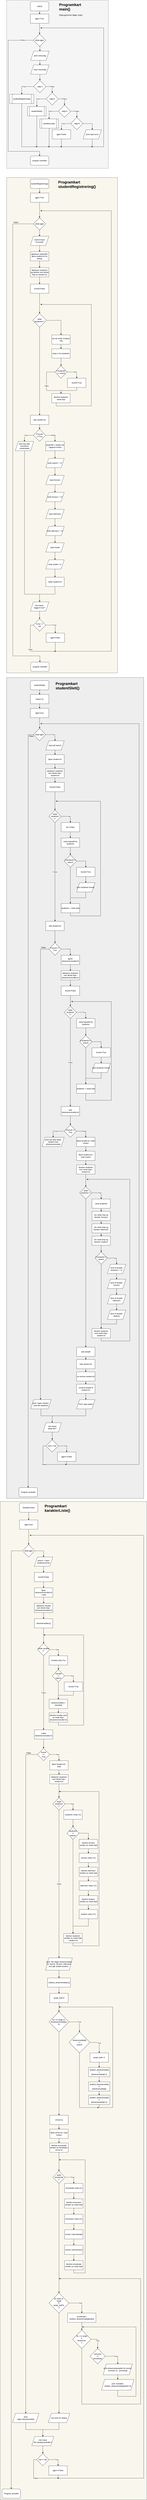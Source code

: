 <mxfile version="13.7.9" type="device"><diagram id="CFjX4bU9VYniav6DmBpS" name="Page-1"><mxGraphModel dx="3555" dy="3324" grid="1" gridSize="10" guides="1" tooltips="1" connect="1" arrows="1" fold="1" page="1" pageScale="1" pageWidth="827" pageHeight="1169" math="0" shadow="0"><root><mxCell id="0"/><mxCell id="1" parent="0"/><mxCell id="9BcB-3jvwnilVFWhhwZn-290" value="" style="whiteSpace=wrap;html=1;fillColor=#f9f7ed;strokeColor=#36393d;" vertex="1" parent="1"><mxGeometry y="8561" width="952" height="6470" as="geometry"/></mxCell><mxCell id="9BcB-3jvwnilVFWhhwZn-150" value="" style="rounded=0;whiteSpace=wrap;html=1;fillColor=#eeeeee;strokeColor=#36393d;" vertex="1" parent="1"><mxGeometry x="42" y="3221" width="890" height="5320" as="geometry"/></mxCell><mxCell id="9BcB-3jvwnilVFWhhwZn-26" value="" style="whiteSpace=wrap;html=1;fillColor=#f9f7ed;strokeColor=#36393d;" vertex="1" parent="1"><mxGeometry x="42" y="-19" width="720" height="3210" as="geometry"/></mxCell><mxCell id="tiC-MeXS66UaTFfue3nd-48" value="" style="whiteSpace=wrap;html=1;fillColor=#f5f5f5;strokeColor=#666666;fontColor=#333333;" parent="1" vertex="1"><mxGeometry x="42" y="-1169" width="660" height="1090" as="geometry"/></mxCell><mxCell id="tiC-MeXS66UaTFfue3nd-25" style="edgeStyle=orthogonalEdgeStyle;rounded=0;orthogonalLoop=1;jettySize=auto;html=1;exitX=0.5;exitY=1;exitDx=0;exitDy=0;entryX=0.5;entryY=0;entryDx=0;entryDy=0;" parent="1" source="tiC-MeXS66UaTFfue3nd-1" target="tiC-MeXS66UaTFfue3nd-21" edge="1"><mxGeometry relative="1" as="geometry"/></mxCell><mxCell id="tiC-MeXS66UaTFfue3nd-1" value="main()" style="rounded=1;whiteSpace=wrap;html=1;" parent="1" vertex="1"><mxGeometry x="196" y="-1159" width="120" height="60" as="geometry"/></mxCell><mxCell id="tiC-MeXS66UaTFfue3nd-5" style="edgeStyle=orthogonalEdgeStyle;rounded=0;orthogonalLoop=1;jettySize=auto;html=1;exitX=0.5;exitY=1;exitDx=0;exitDy=0;" parent="1" source="tiC-MeXS66UaTFfue3nd-2" target="tiC-MeXS66UaTFfue3nd-4" edge="1"><mxGeometry relative="1" as="geometry"/></mxCell><mxCell id="tiC-MeXS66UaTFfue3nd-2" value="print menyvalg" style="shape=parallelogram;perimeter=parallelogramPerimeter;whiteSpace=wrap;html=1;fixedSize=1;" parent="1" vertex="1"><mxGeometry x="198" y="-839" width="120" height="60" as="geometry"/></mxCell><mxCell id="tiC-MeXS66UaTFfue3nd-17" style="edgeStyle=orthogonalEdgeStyle;rounded=0;orthogonalLoop=1;jettySize=auto;html=1;exitX=0.5;exitY=1;exitDx=0;exitDy=0;entryX=0.5;entryY=0;entryDx=0;entryDy=0;" parent="1" source="tiC-MeXS66UaTFfue3nd-4" target="tiC-MeXS66UaTFfue3nd-6" edge="1"><mxGeometry relative="1" as="geometry"/></mxCell><mxCell id="tiC-MeXS66UaTFfue3nd-4" value="input menyvalg" style="shape=parallelogram;perimeter=parallelogramPerimeter;whiteSpace=wrap;html=1;fixedSize=1;" parent="1" vertex="1"><mxGeometry x="198" y="-749" width="120" height="60" as="geometry"/></mxCell><mxCell id="tiC-MeXS66UaTFfue3nd-11" value="True" style="edgeStyle=orthogonalEdgeStyle;rounded=0;orthogonalLoop=1;jettySize=auto;html=1;exitX=0;exitY=0.5;exitDx=0;exitDy=0;entryX=0.5;entryY=0;entryDx=0;entryDy=0;" parent="1" source="tiC-MeXS66UaTFfue3nd-6" target="tiC-MeXS66UaTFfue3nd-10" edge="1"><mxGeometry relative="1" as="geometry"/></mxCell><mxCell id="tiC-MeXS66UaTFfue3nd-12" value="False" style="edgeStyle=orthogonalEdgeStyle;rounded=0;orthogonalLoop=1;jettySize=auto;html=1;exitX=1;exitY=0.5;exitDx=0;exitDy=0;entryX=0.5;entryY=0;entryDx=0;entryDy=0;" parent="1" source="tiC-MeXS66UaTFfue3nd-6" target="tiC-MeXS66UaTFfue3nd-7" edge="1"><mxGeometry relative="1" as="geometry"/></mxCell><mxCell id="tiC-MeXS66UaTFfue3nd-6" value="valg=1" style="rhombus;whiteSpace=wrap;html=1;" parent="1" vertex="1"><mxGeometry x="218" y="-649" width="80" height="80" as="geometry"/></mxCell><mxCell id="tiC-MeXS66UaTFfue3nd-14" value="True" style="edgeStyle=orthogonalEdgeStyle;rounded=0;orthogonalLoop=1;jettySize=auto;html=1;exitX=0;exitY=0.5;exitDx=0;exitDy=0;entryX=0.5;entryY=0;entryDx=0;entryDy=0;" parent="1" source="tiC-MeXS66UaTFfue3nd-7" target="tiC-MeXS66UaTFfue3nd-13" edge="1"><mxGeometry relative="1" as="geometry"/></mxCell><mxCell id="tiC-MeXS66UaTFfue3nd-16" value="False" style="edgeStyle=orthogonalEdgeStyle;rounded=0;orthogonalLoop=1;jettySize=auto;html=1;exitX=1;exitY=0.5;exitDx=0;exitDy=0;" parent="1" source="tiC-MeXS66UaTFfue3nd-7" target="tiC-MeXS66UaTFfue3nd-8" edge="1"><mxGeometry relative="1" as="geometry"/></mxCell><mxCell id="tiC-MeXS66UaTFfue3nd-7" value="valg=2" style="rhombus;whiteSpace=wrap;html=1;" parent="1" vertex="1"><mxGeometry x="298" y="-569" width="80" height="80" as="geometry"/></mxCell><mxCell id="tiC-MeXS66UaTFfue3nd-19" value="True" style="edgeStyle=orthogonalEdgeStyle;rounded=0;orthogonalLoop=1;jettySize=auto;html=1;exitX=0;exitY=0.5;exitDx=0;exitDy=0;entryX=0.5;entryY=0;entryDx=0;entryDy=0;" parent="1" source="tiC-MeXS66UaTFfue3nd-8" target="tiC-MeXS66UaTFfue3nd-18" edge="1"><mxGeometry relative="1" as="geometry"/></mxCell><mxCell id="tiC-MeXS66UaTFfue3nd-31" value="False" style="edgeStyle=orthogonalEdgeStyle;rounded=0;orthogonalLoop=1;jettySize=auto;html=1;exitX=1;exitY=0.5;exitDx=0;exitDy=0;" parent="1" source="tiC-MeXS66UaTFfue3nd-8" target="tiC-MeXS66UaTFfue3nd-9" edge="1"><mxGeometry relative="1" as="geometry"/></mxCell><mxCell id="tiC-MeXS66UaTFfue3nd-8" value="valg=3" style="rhombus;whiteSpace=wrap;html=1;" parent="1" vertex="1"><mxGeometry x="378" y="-489" width="80" height="80" as="geometry"/></mxCell><mxCell id="tiC-MeXS66UaTFfue3nd-32" value="True" style="edgeStyle=orthogonalEdgeStyle;rounded=0;orthogonalLoop=1;jettySize=auto;html=1;exitX=0;exitY=0.5;exitDx=0;exitDy=0;entryX=0.5;entryY=0;entryDx=0;entryDy=0;" parent="1" source="tiC-MeXS66UaTFfue3nd-9" target="tiC-MeXS66UaTFfue3nd-20" edge="1"><mxGeometry relative="1" as="geometry"/></mxCell><mxCell id="tiC-MeXS66UaTFfue3nd-34" style="edgeStyle=orthogonalEdgeStyle;rounded=0;orthogonalLoop=1;jettySize=auto;html=1;exitX=1;exitY=0.5;exitDx=0;exitDy=0;" parent="1" source="tiC-MeXS66UaTFfue3nd-9" target="tiC-MeXS66UaTFfue3nd-33" edge="1"><mxGeometry relative="1" as="geometry"/></mxCell><mxCell id="tiC-MeXS66UaTFfue3nd-9" value="valg=9" style="rhombus;whiteSpace=wrap;html=1;" parent="1" vertex="1"><mxGeometry x="458" y="-409" width="80" height="80" as="geometry"/></mxCell><mxCell id="tiC-MeXS66UaTFfue3nd-43" style="edgeStyle=orthogonalEdgeStyle;rounded=0;orthogonalLoop=1;jettySize=auto;html=1;exitX=0.5;exitY=1;exitDx=0;exitDy=0;" parent="1" source="tiC-MeXS66UaTFfue3nd-10" edge="1"><mxGeometry relative="1" as="geometry"><mxPoint x="242" y="-219" as="targetPoint"/><Array as="points"><mxPoint x="140" y="-219"/></Array></mxGeometry></mxCell><mxCell id="tiC-MeXS66UaTFfue3nd-10" value="studentRegistrering()" style="shape=process;whiteSpace=wrap;html=1;backgroundOutline=1;" parent="1" vertex="1"><mxGeometry x="62" y="-559" width="156" height="60" as="geometry"/></mxCell><mxCell id="tiC-MeXS66UaTFfue3nd-42" style="edgeStyle=orthogonalEdgeStyle;rounded=0;orthogonalLoop=1;jettySize=auto;html=1;exitX=0.5;exitY=1;exitDx=0;exitDy=0;" parent="1" source="tiC-MeXS66UaTFfue3nd-13" edge="1"><mxGeometry relative="1" as="geometry"><mxPoint x="322" y="-219" as="targetPoint"/><Array as="points"><mxPoint x="238" y="-219"/></Array></mxGeometry></mxCell><mxCell id="tiC-MeXS66UaTFfue3nd-13" value="studentSlett()" style="shape=process;whiteSpace=wrap;html=1;backgroundOutline=1;" parent="1" vertex="1"><mxGeometry x="178" y="-479" width="120" height="60" as="geometry"/></mxCell><mxCell id="tiC-MeXS66UaTFfue3nd-41" style="edgeStyle=orthogonalEdgeStyle;rounded=0;orthogonalLoop=1;jettySize=auto;html=1;exitX=0.5;exitY=1;exitDx=0;exitDy=0;" parent="1" source="tiC-MeXS66UaTFfue3nd-18" edge="1"><mxGeometry relative="1" as="geometry"><mxPoint x="402" y="-219" as="targetPoint"/><Array as="points"><mxPoint x="318" y="-219"/></Array></mxGeometry></mxCell><mxCell id="tiC-MeXS66UaTFfue3nd-18" value="karakterListe()" style="shape=process;whiteSpace=wrap;html=1;backgroundOutline=1;" parent="1" vertex="1"><mxGeometry x="258" y="-399" width="120" height="60" as="geometry"/></mxCell><mxCell id="tiC-MeXS66UaTFfue3nd-40" style="edgeStyle=orthogonalEdgeStyle;rounded=0;orthogonalLoop=1;jettySize=auto;html=1;exitX=0.5;exitY=1;exitDx=0;exitDy=0;" parent="1" source="tiC-MeXS66UaTFfue3nd-20" edge="1"><mxGeometry relative="1" as="geometry"><mxPoint x="602" y="-219" as="targetPoint"/><Array as="points"><mxPoint x="398" y="-219"/></Array></mxGeometry></mxCell><mxCell id="tiC-MeXS66UaTFfue3nd-20" value="igjen=False" style="rounded=0;whiteSpace=wrap;html=1;" parent="1" vertex="1"><mxGeometry x="338" y="-329" width="120" height="60" as="geometry"/></mxCell><mxCell id="tiC-MeXS66UaTFfue3nd-24" style="edgeStyle=orthogonalEdgeStyle;rounded=0;orthogonalLoop=1;jettySize=auto;html=1;exitX=0.5;exitY=1;exitDx=0;exitDy=0;" parent="1" source="tiC-MeXS66UaTFfue3nd-21" target="tiC-MeXS66UaTFfue3nd-23" edge="1"><mxGeometry relative="1" as="geometry"/></mxCell><mxCell id="tiC-MeXS66UaTFfue3nd-21" value="igjen=True" style="rounded=0;whiteSpace=wrap;html=1;" parent="1" vertex="1"><mxGeometry x="196" y="-1079" width="120" height="60" as="geometry"/></mxCell><mxCell id="tiC-MeXS66UaTFfue3nd-30" style="edgeStyle=orthogonalEdgeStyle;rounded=0;orthogonalLoop=1;jettySize=auto;html=1;exitX=0.5;exitY=1;exitDx=0;exitDy=0;entryX=0.5;entryY=0;entryDx=0;entryDy=0;" parent="1" source="tiC-MeXS66UaTFfue3nd-23" target="tiC-MeXS66UaTFfue3nd-2" edge="1"><mxGeometry relative="1" as="geometry"/></mxCell><mxCell id="tiC-MeXS66UaTFfue3nd-44" style="edgeStyle=orthogonalEdgeStyle;rounded=0;orthogonalLoop=1;jettySize=auto;html=1;exitX=0;exitY=0.5;exitDx=0;exitDy=0;" parent="1" source="tiC-MeXS66UaTFfue3nd-23" target="tiC-MeXS66UaTFfue3nd-35" edge="1"><mxGeometry relative="1" as="geometry"><Array as="points"><mxPoint x="52" y="-909"/><mxPoint x="52" y="-189"/><mxPoint x="256" y="-189"/></Array></mxGeometry></mxCell><mxCell id="tiC-MeXS66UaTFfue3nd-45" value="False" style="edgeLabel;html=1;align=center;verticalAlign=middle;resizable=0;points=[];" parent="tiC-MeXS66UaTFfue3nd-44" vertex="1" connectable="0"><mxGeometry x="-0.874" y="-1" relative="1" as="geometry"><mxPoint as="offset"/></mxGeometry></mxCell><mxCell id="tiC-MeXS66UaTFfue3nd-23" value="while igjen" style="rhombus;whiteSpace=wrap;html=1;" parent="1" vertex="1"><mxGeometry x="216" y="-949" width="80" height="80" as="geometry"/></mxCell><mxCell id="tiC-MeXS66UaTFfue3nd-39" style="edgeStyle=orthogonalEdgeStyle;rounded=0;orthogonalLoop=1;jettySize=auto;html=1;exitX=0.5;exitY=1;exitDx=0;exitDy=0;" parent="1" source="tiC-MeXS66UaTFfue3nd-33" edge="1"><mxGeometry relative="1" as="geometry"><mxPoint x="262" y="-989" as="targetPoint"/><Array as="points"><mxPoint x="598" y="-219"/><mxPoint x="672" y="-219"/><mxPoint x="672" y="-989"/></Array></mxGeometry></mxCell><mxCell id="tiC-MeXS66UaTFfue3nd-33" value="print input error" style="shape=parallelogram;perimeter=parallelogramPerimeter;whiteSpace=wrap;html=1;fixedSize=1;" parent="1" vertex="1"><mxGeometry x="538" y="-329" width="120" height="60" as="geometry"/></mxCell><mxCell id="tiC-MeXS66UaTFfue3nd-35" value="program avsluttet" style="rounded=1;whiteSpace=wrap;html=1;" parent="1" vertex="1"><mxGeometry x="196" y="-159" width="120" height="60" as="geometry"/></mxCell><mxCell id="tiC-MeXS66UaTFfue3nd-46" value="&lt;h1&gt;Programkart main()&lt;/h1&gt;&lt;div&gt;Delprogrammer følger under.&lt;/div&gt;" style="text;html=1;strokeColor=none;fillColor=none;spacing=5;spacingTop=-20;whiteSpace=wrap;overflow=hidden;rounded=0;" parent="1" vertex="1"><mxGeometry x="378" y="-1159" width="190" height="120" as="geometry"/></mxCell><mxCell id="tiC-MeXS66UaTFfue3nd-52" style="edgeStyle=orthogonalEdgeStyle;rounded=0;orthogonalLoop=1;jettySize=auto;html=1;exitX=0.5;exitY=1;exitDx=0;exitDy=0;" parent="1" source="tiC-MeXS66UaTFfue3nd-49" target="tiC-MeXS66UaTFfue3nd-51" edge="1"><mxGeometry relative="1" as="geometry"/></mxCell><mxCell id="tiC-MeXS66UaTFfue3nd-49" value="studentRegistrering()" style="rounded=1;whiteSpace=wrap;html=1;" parent="1" vertex="1"><mxGeometry x="196" y="-9" width="120" height="60" as="geometry"/></mxCell><mxCell id="tiC-MeXS66UaTFfue3nd-50" value="&lt;h1&gt;Programkart studentRegistrering()&lt;/h1&gt;" style="text;html=1;strokeColor=none;fillColor=none;spacing=5;spacingTop=-20;whiteSpace=wrap;overflow=hidden;rounded=0;" parent="1" vertex="1"><mxGeometry x="372" y="-9" width="254" height="120" as="geometry"/></mxCell><mxCell id="tiC-MeXS66UaTFfue3nd-54" style="edgeStyle=orthogonalEdgeStyle;rounded=0;orthogonalLoop=1;jettySize=auto;html=1;exitX=0.5;exitY=1;exitDx=0;exitDy=0;" parent="1" source="tiC-MeXS66UaTFfue3nd-51" target="tiC-MeXS66UaTFfue3nd-53" edge="1"><mxGeometry relative="1" as="geometry"/></mxCell><mxCell id="tiC-MeXS66UaTFfue3nd-51" value="igjen=True" style="rounded=0;whiteSpace=wrap;html=1;" parent="1" vertex="1"><mxGeometry x="196" y="81" width="120" height="60" as="geometry"/></mxCell><mxCell id="tiC-MeXS66UaTFfue3nd-56" style="edgeStyle=orthogonalEdgeStyle;rounded=0;orthogonalLoop=1;jettySize=auto;html=1;exitX=0.5;exitY=1;exitDx=0;exitDy=0;" parent="1" source="tiC-MeXS66UaTFfue3nd-53" target="tiC-MeXS66UaTFfue3nd-55" edge="1"><mxGeometry relative="1" as="geometry"/></mxCell><mxCell id="9BcB-3jvwnilVFWhhwZn-24" style="edgeStyle=orthogonalEdgeStyle;rounded=0;orthogonalLoop=1;jettySize=auto;html=1;exitX=0;exitY=0.5;exitDx=0;exitDy=0;entryX=0.5;entryY=0;entryDx=0;entryDy=0;" edge="1" parent="1" source="tiC-MeXS66UaTFfue3nd-53" target="9BcB-3jvwnilVFWhhwZn-23"><mxGeometry relative="1" as="geometry"><Array as="points"><mxPoint x="82" y="281"/><mxPoint x="82" y="3081"/><mxPoint x="258" y="3081"/></Array></mxGeometry></mxCell><mxCell id="tiC-MeXS66UaTFfue3nd-53" value="while igjen" style="rhombus;whiteSpace=wrap;html=1;" parent="1" vertex="1"><mxGeometry x="216" y="241" width="80" height="80" as="geometry"/></mxCell><mxCell id="tiC-MeXS66UaTFfue3nd-58" style="edgeStyle=orthogonalEdgeStyle;rounded=0;orthogonalLoop=1;jettySize=auto;html=1;exitX=0.5;exitY=1;exitDx=0;exitDy=0;" parent="1" source="tiC-MeXS66UaTFfue3nd-55" target="tiC-MeXS66UaTFfue3nd-57" edge="1"><mxGeometry relative="1" as="geometry"/></mxCell><mxCell id="tiC-MeXS66UaTFfue3nd-55" value="search=input&lt;br&gt;fra bruker" style="shape=parallelogram;perimeter=parallelogramPerimeter;whiteSpace=wrap;html=1;fixedSize=1;" parent="1" vertex="1"><mxGeometry x="196" y="361" width="120" height="60" as="geometry"/></mxCell><mxCell id="tiC-MeXS66UaTFfue3nd-60" style="edgeStyle=orthogonalEdgeStyle;rounded=0;orthogonalLoop=1;jettySize=auto;html=1;exitX=0.5;exitY=1;exitDx=0;exitDy=0;" parent="1" source="tiC-MeXS66UaTFfue3nd-57" target="tiC-MeXS66UaTFfue3nd-59" edge="1"><mxGeometry relative="1" as="geometry"/></mxCell><mxCell id="tiC-MeXS66UaTFfue3nd-57" value="deklarere studentfil=&lt;br&gt;åpne student.txt for lesing" style="rounded=0;whiteSpace=wrap;html=1;" parent="1" vertex="1"><mxGeometry x="196" y="461" width="120" height="60" as="geometry"/></mxCell><mxCell id="tiC-MeXS66UaTFfue3nd-62" style="edgeStyle=orthogonalEdgeStyle;rounded=0;orthogonalLoop=1;jettySize=auto;html=1;exitX=0.5;exitY=1;exitDx=0;exitDy=0;" parent="1" source="tiC-MeXS66UaTFfue3nd-59" target="tiC-MeXS66UaTFfue3nd-61" edge="1"><mxGeometry relative="1" as="geometry"/></mxCell><mxCell id="tiC-MeXS66UaTFfue3nd-59" value="deklarere studentnr og tilordne som første linje av student.txt" style="rounded=0;whiteSpace=wrap;html=1;" parent="1" vertex="1"><mxGeometry x="196" y="565" width="120" height="60" as="geometry"/></mxCell><mxCell id="tiC-MeXS66UaTFfue3nd-64" style="edgeStyle=orthogonalEdgeStyle;rounded=0;orthogonalLoop=1;jettySize=auto;html=1;exitX=0.5;exitY=1;exitDx=0;exitDy=0;" parent="1" source="tiC-MeXS66UaTFfue3nd-61" target="tiC-MeXS66UaTFfue3nd-63" edge="1"><mxGeometry relative="1" as="geometry"/></mxCell><mxCell id="tiC-MeXS66UaTFfue3nd-61" value="funnet=False" style="rounded=0;whiteSpace=wrap;html=1;" parent="1" vertex="1"><mxGeometry x="196" y="671" width="120" height="60" as="geometry"/></mxCell><mxCell id="tiC-MeXS66UaTFfue3nd-76" style="edgeStyle=orthogonalEdgeStyle;rounded=0;orthogonalLoop=1;jettySize=auto;html=1;exitX=1;exitY=0.5;exitDx=0;exitDy=0;entryX=0.5;entryY=0;entryDx=0;entryDy=0;" parent="1" source="tiC-MeXS66UaTFfue3nd-63" target="tiC-MeXS66UaTFfue3nd-65" edge="1"><mxGeometry relative="1" as="geometry"/></mxCell><mxCell id="tiC-MeXS66UaTFfue3nd-84" style="edgeStyle=orthogonalEdgeStyle;rounded=0;orthogonalLoop=1;jettySize=auto;html=1;exitX=0.5;exitY=1;exitDx=0;exitDy=0;" parent="1" source="tiC-MeXS66UaTFfue3nd-63" target="tiC-MeXS66UaTFfue3nd-83" edge="1"><mxGeometry relative="1" as="geometry"/></mxCell><mxCell id="tiC-MeXS66UaTFfue3nd-63" value="while studentnr!=''" style="rhombus;whiteSpace=wrap;html=1;" parent="1" vertex="1"><mxGeometry x="211" y="861" width="90" height="90" as="geometry"/></mxCell><mxCell id="tiC-MeXS66UaTFfue3nd-68" style="edgeStyle=orthogonalEdgeStyle;rounded=0;orthogonalLoop=1;jettySize=auto;html=1;exitX=0.5;exitY=1;exitDx=0;exitDy=0;" parent="1" source="tiC-MeXS66UaTFfue3nd-65" target="tiC-MeXS66UaTFfue3nd-67" edge="1"><mxGeometry relative="1" as="geometry"/></mxCell><mxCell id="tiC-MeXS66UaTFfue3nd-65" value="les de neste 3 linjene i fila" style="rounded=0;whiteSpace=wrap;html=1;" parent="1" vertex="1"><mxGeometry x="335" y="1001" width="120" height="60" as="geometry"/></mxCell><mxCell id="tiC-MeXS66UaTFfue3nd-70" style="edgeStyle=orthogonalEdgeStyle;rounded=0;orthogonalLoop=1;jettySize=auto;html=1;exitX=0.5;exitY=1;exitDx=0;exitDy=0;" parent="1" source="tiC-MeXS66UaTFfue3nd-67" target="tiC-MeXS66UaTFfue3nd-69" edge="1"><mxGeometry relative="1" as="geometry"/></mxCell><mxCell id="tiC-MeXS66UaTFfue3nd-67" value="rstrip \n fra studentnr" style="rounded=0;whiteSpace=wrap;html=1;" parent="1" vertex="1"><mxGeometry x="335" y="1091" width="120" height="60" as="geometry"/></mxCell><mxCell id="tiC-MeXS66UaTFfue3nd-72" value="True" style="edgeStyle=orthogonalEdgeStyle;rounded=0;orthogonalLoop=1;jettySize=auto;html=1;exitX=1;exitY=0.5;exitDx=0;exitDy=0;entryX=0.5;entryY=0;entryDx=0;entryDy=0;" parent="1" source="tiC-MeXS66UaTFfue3nd-69" target="tiC-MeXS66UaTFfue3nd-71" edge="1"><mxGeometry relative="1" as="geometry"/></mxCell><mxCell id="tiC-MeXS66UaTFfue3nd-75" value="False" style="edgeStyle=orthogonalEdgeStyle;rounded=0;orthogonalLoop=1;jettySize=auto;html=1;exitX=0;exitY=0.5;exitDx=0;exitDy=0;" parent="1" source="tiC-MeXS66UaTFfue3nd-69" target="tiC-MeXS66UaTFfue3nd-73" edge="1"><mxGeometry relative="1" as="geometry"><Array as="points"><mxPoint x="301" y="1241"/><mxPoint x="301" y="1361"/><mxPoint x="395" y="1361"/></Array></mxGeometry></mxCell><mxCell id="tiC-MeXS66UaTFfue3nd-69" value="if studentnr&lt;br&gt;== search" style="rhombus;whiteSpace=wrap;html=1;" parent="1" vertex="1"><mxGeometry x="355" y="1201" width="80" height="80" as="geometry"/></mxCell><mxCell id="tiC-MeXS66UaTFfue3nd-74" style="edgeStyle=orthogonalEdgeStyle;rounded=0;orthogonalLoop=1;jettySize=auto;html=1;exitX=0.5;exitY=1;exitDx=0;exitDy=0;" parent="1" source="tiC-MeXS66UaTFfue3nd-71" target="tiC-MeXS66UaTFfue3nd-73" edge="1"><mxGeometry relative="1" as="geometry"/></mxCell><mxCell id="tiC-MeXS66UaTFfue3nd-71" value="funnet=True" style="rounded=0;whiteSpace=wrap;html=1;" parent="1" vertex="1"><mxGeometry x="437" y="1281" width="120" height="60" as="geometry"/></mxCell><mxCell id="tiC-MeXS66UaTFfue3nd-77" style="edgeStyle=orthogonalEdgeStyle;rounded=0;orthogonalLoop=1;jettySize=auto;html=1;exitX=0.5;exitY=1;exitDx=0;exitDy=0;" parent="1" source="tiC-MeXS66UaTFfue3nd-73" edge="1"><mxGeometry relative="1" as="geometry"><mxPoint x="262" y="803" as="targetPoint"/><Array as="points"><mxPoint x="364" y="1441"/><mxPoint x="364" y="1461"/><mxPoint x="592" y="1461"/><mxPoint x="592" y="803"/></Array></mxGeometry></mxCell><mxCell id="tiC-MeXS66UaTFfue3nd-73" value="tilordne studentnr neste linje" style="rounded=0;whiteSpace=wrap;html=1;" parent="1" vertex="1"><mxGeometry x="335" y="1381" width="120" height="60" as="geometry"/></mxCell><mxCell id="tiC-MeXS66UaTFfue3nd-82" value="True" style="edgeStyle=orthogonalEdgeStyle;rounded=0;orthogonalLoop=1;jettySize=auto;html=1;exitX=0;exitY=0.5;exitDx=0;exitDy=0;" parent="1" source="tiC-MeXS66UaTFfue3nd-78" target="tiC-MeXS66UaTFfue3nd-81" edge="1"><mxGeometry relative="1" as="geometry"/></mxCell><mxCell id="tiC-MeXS66UaTFfue3nd-87" value="False" style="edgeStyle=orthogonalEdgeStyle;rounded=0;orthogonalLoop=1;jettySize=auto;html=1;exitX=1;exitY=0.5;exitDx=0;exitDy=0;" parent="1" source="tiC-MeXS66UaTFfue3nd-78" target="tiC-MeXS66UaTFfue3nd-86" edge="1"><mxGeometry relative="1" as="geometry"/></mxCell><mxCell id="tiC-MeXS66UaTFfue3nd-78" value="if funnet&lt;br&gt;==True" style="rhombus;whiteSpace=wrap;html=1;" parent="1" vertex="1"><mxGeometry x="216" y="1611" width="80" height="80" as="geometry"/></mxCell><mxCell id="9BcB-3jvwnilVFWhhwZn-16" style="edgeStyle=orthogonalEdgeStyle;rounded=0;orthogonalLoop=1;jettySize=auto;html=1;exitX=0.5;exitY=1;exitDx=0;exitDy=0;" edge="1" parent="1" source="tiC-MeXS66UaTFfue3nd-81" target="9BcB-3jvwnilVFWhhwZn-13"><mxGeometry relative="1" as="geometry"><Array as="points"><mxPoint x="158" y="2681"/><mxPoint x="256" y="2681"/></Array></mxGeometry></mxCell><mxCell id="tiC-MeXS66UaTFfue3nd-81" value="print kan ikke overskrive studentdata" style="shape=parallelogram;perimeter=parallelogramPerimeter;whiteSpace=wrap;html=1;fixedSize=1;" parent="1" vertex="1"><mxGeometry x="98" y="1691" width="120" height="60" as="geometry"/></mxCell><mxCell id="tiC-MeXS66UaTFfue3nd-85" style="edgeStyle=orthogonalEdgeStyle;rounded=0;orthogonalLoop=1;jettySize=auto;html=1;exitX=0.5;exitY=1;exitDx=0;exitDy=0;" parent="1" source="tiC-MeXS66UaTFfue3nd-83" target="tiC-MeXS66UaTFfue3nd-78" edge="1"><mxGeometry relative="1" as="geometry"/></mxCell><mxCell id="tiC-MeXS66UaTFfue3nd-83" value="lukk student.txt" style="rounded=0;whiteSpace=wrap;html=1;" parent="1" vertex="1"><mxGeometry x="196" y="1521" width="120" height="60" as="geometry"/></mxCell><mxCell id="tiC-MeXS66UaTFfue3nd-90" style="edgeStyle=orthogonalEdgeStyle;rounded=0;orthogonalLoop=1;jettySize=auto;html=1;exitX=0.5;exitY=1;exitDx=0;exitDy=0;" parent="1" source="tiC-MeXS66UaTFfue3nd-86" target="tiC-MeXS66UaTFfue3nd-89" edge="1"><mxGeometry relative="1" as="geometry"/></mxCell><mxCell id="tiC-MeXS66UaTFfue3nd-86" value="studentfil = student.txt i append modus" style="rounded=0;whiteSpace=wrap;html=1;" parent="1" vertex="1"><mxGeometry x="296" y="1691" width="120" height="60" as="geometry"/></mxCell><mxCell id="tiC-MeXS66UaTFfue3nd-92" style="edgeStyle=orthogonalEdgeStyle;rounded=0;orthogonalLoop=1;jettySize=auto;html=1;exitX=0.5;exitY=1;exitDx=0;exitDy=0;" parent="1" source="tiC-MeXS66UaTFfue3nd-89" target="tiC-MeXS66UaTFfue3nd-91" edge="1"><mxGeometry relative="1" as="geometry"/></mxCell><mxCell id="tiC-MeXS66UaTFfue3nd-89" value="write search + '\n'" style="shape=parallelogram;perimeter=parallelogramPerimeter;whiteSpace=wrap;html=1;fixedSize=1;" parent="1" vertex="1"><mxGeometry x="296" y="1801" width="120" height="60" as="geometry"/></mxCell><mxCell id="tiC-MeXS66UaTFfue3nd-94" style="edgeStyle=orthogonalEdgeStyle;rounded=0;orthogonalLoop=1;jettySize=auto;html=1;exitX=0.5;exitY=1;exitDx=0;exitDy=0;" parent="1" source="tiC-MeXS66UaTFfue3nd-91" target="tiC-MeXS66UaTFfue3nd-93" edge="1"><mxGeometry relative="1" as="geometry"/></mxCell><mxCell id="tiC-MeXS66UaTFfue3nd-91" value="input fornavn" style="shape=parallelogram;perimeter=parallelogramPerimeter;whiteSpace=wrap;html=1;fixedSize=1;" parent="1" vertex="1"><mxGeometry x="296" y="1911" width="120" height="60" as="geometry"/></mxCell><mxCell id="9BcB-3jvwnilVFWhhwZn-4" style="edgeStyle=orthogonalEdgeStyle;rounded=0;orthogonalLoop=1;jettySize=auto;html=1;exitX=0.5;exitY=1;exitDx=0;exitDy=0;entryX=0.5;entryY=0;entryDx=0;entryDy=0;" edge="1" parent="1" source="tiC-MeXS66UaTFfue3nd-93" target="9BcB-3jvwnilVFWhhwZn-2"><mxGeometry relative="1" as="geometry"/></mxCell><mxCell id="tiC-MeXS66UaTFfue3nd-93" value="write fornavn + '\n'" style="shape=parallelogram;perimeter=parallelogramPerimeter;whiteSpace=wrap;html=1;fixedSize=1;" parent="1" vertex="1"><mxGeometry x="296" y="2021" width="120" height="60" as="geometry"/></mxCell><mxCell id="9BcB-3jvwnilVFWhhwZn-1" style="edgeStyle=orthogonalEdgeStyle;rounded=0;orthogonalLoop=1;jettySize=auto;html=1;exitX=0.5;exitY=1;exitDx=0;exitDy=0;" edge="1" parent="1" source="9BcB-3jvwnilVFWhhwZn-2" target="9BcB-3jvwnilVFWhhwZn-3"><mxGeometry relative="1" as="geometry"/></mxCell><mxCell id="9BcB-3jvwnilVFWhhwZn-2" value="input etternavn" style="shape=parallelogram;perimeter=parallelogramPerimeter;whiteSpace=wrap;html=1;fixedSize=1;" vertex="1" parent="1"><mxGeometry x="296" y="2131" width="120" height="60" as="geometry"/></mxCell><mxCell id="9BcB-3jvwnilVFWhhwZn-8" style="edgeStyle=orthogonalEdgeStyle;rounded=0;orthogonalLoop=1;jettySize=auto;html=1;exitX=0.5;exitY=1;exitDx=0;exitDy=0;" edge="1" parent="1" source="9BcB-3jvwnilVFWhhwZn-3" target="9BcB-3jvwnilVFWhhwZn-6"><mxGeometry relative="1" as="geometry"/></mxCell><mxCell id="9BcB-3jvwnilVFWhhwZn-3" value="write etternavn + '\n'" style="shape=parallelogram;perimeter=parallelogramPerimeter;whiteSpace=wrap;html=1;fixedSize=1;" vertex="1" parent="1"><mxGeometry x="296" y="2241" width="120" height="60" as="geometry"/></mxCell><mxCell id="9BcB-3jvwnilVFWhhwZn-5" style="edgeStyle=orthogonalEdgeStyle;rounded=0;orthogonalLoop=1;jettySize=auto;html=1;exitX=0.5;exitY=1;exitDx=0;exitDy=0;" edge="1" parent="1" source="9BcB-3jvwnilVFWhhwZn-6" target="9BcB-3jvwnilVFWhhwZn-7"><mxGeometry relative="1" as="geometry"/></mxCell><mxCell id="9BcB-3jvwnilVFWhhwZn-6" value="input studie" style="shape=parallelogram;perimeter=parallelogramPerimeter;whiteSpace=wrap;html=1;fixedSize=1;" vertex="1" parent="1"><mxGeometry x="296" y="2348" width="120" height="60" as="geometry"/></mxCell><mxCell id="9BcB-3jvwnilVFWhhwZn-10" style="edgeStyle=orthogonalEdgeStyle;rounded=0;orthogonalLoop=1;jettySize=auto;html=1;exitX=0.5;exitY=1;exitDx=0;exitDy=0;" edge="1" parent="1" source="9BcB-3jvwnilVFWhhwZn-7" target="9BcB-3jvwnilVFWhhwZn-9"><mxGeometry relative="1" as="geometry"/></mxCell><mxCell id="9BcB-3jvwnilVFWhhwZn-7" value="write studie+ '\n'" style="shape=parallelogram;perimeter=parallelogramPerimeter;whiteSpace=wrap;html=1;fixedSize=1;" vertex="1" parent="1"><mxGeometry x="296" y="2458" width="120" height="60" as="geometry"/></mxCell><mxCell id="9BcB-3jvwnilVFWhhwZn-15" style="edgeStyle=orthogonalEdgeStyle;rounded=0;orthogonalLoop=1;jettySize=auto;html=1;exitX=0.5;exitY=1;exitDx=0;exitDy=0;" edge="1" parent="1" source="9BcB-3jvwnilVFWhhwZn-9" target="9BcB-3jvwnilVFWhhwZn-13"><mxGeometry relative="1" as="geometry"/></mxCell><mxCell id="9BcB-3jvwnilVFWhhwZn-9" value="lukke student.txt" style="rounded=0;whiteSpace=wrap;html=1;" vertex="1" parent="1"><mxGeometry x="296" y="2571" width="120" height="60" as="geometry"/></mxCell><mxCell id="9BcB-3jvwnilVFWhhwZn-20" style="edgeStyle=orthogonalEdgeStyle;rounded=0;orthogonalLoop=1;jettySize=auto;html=1;exitX=0.5;exitY=1;exitDx=0;exitDy=0;" edge="1" parent="1" source="9BcB-3jvwnilVFWhhwZn-13" target="9BcB-3jvwnilVFWhhwZn-14"><mxGeometry relative="1" as="geometry"/></mxCell><mxCell id="9BcB-3jvwnilVFWhhwZn-13" value="mer=input,&amp;nbsp;&lt;br&gt;legge til mer?" style="shape=parallelogram;perimeter=parallelogramPerimeter;whiteSpace=wrap;html=1;fixedSize=1;" vertex="1" parent="1"><mxGeometry x="196" y="2731" width="120" height="60" as="geometry"/></mxCell><mxCell id="9BcB-3jvwnilVFWhhwZn-18" value="True" style="edgeStyle=orthogonalEdgeStyle;rounded=0;orthogonalLoop=1;jettySize=auto;html=1;exitX=1;exitY=0.5;exitDx=0;exitDy=0;" edge="1" parent="1" source="9BcB-3jvwnilVFWhhwZn-14" target="9BcB-3jvwnilVFWhhwZn-17"><mxGeometry relative="1" as="geometry"/></mxCell><mxCell id="9BcB-3jvwnilVFWhhwZn-21" value="False" style="edgeStyle=orthogonalEdgeStyle;rounded=0;orthogonalLoop=1;jettySize=auto;html=1;exitX=0;exitY=0.5;exitDx=0;exitDy=0;" edge="1" parent="1" source="9BcB-3jvwnilVFWhhwZn-14"><mxGeometry relative="1" as="geometry"><mxPoint x="362" y="3051" as="targetPoint"/><Array as="points"><mxPoint x="196" y="2881"/><mxPoint x="196" y="3051"/></Array></mxGeometry></mxCell><mxCell id="9BcB-3jvwnilVFWhhwZn-14" value="if mer ==&lt;br&gt;'nei'" style="rhombus;whiteSpace=wrap;html=1;" vertex="1" parent="1"><mxGeometry x="216" y="2841" width="80" height="80" as="geometry"/></mxCell><mxCell id="9BcB-3jvwnilVFWhhwZn-19" style="edgeStyle=orthogonalEdgeStyle;rounded=0;orthogonalLoop=1;jettySize=auto;html=1;exitX=0.5;exitY=1;exitDx=0;exitDy=0;" edge="1" parent="1" source="9BcB-3jvwnilVFWhhwZn-17"><mxGeometry relative="1" as="geometry"><mxPoint x="262" y="196" as="targetPoint"/><Array as="points"><mxPoint x="358" y="3051"/><mxPoint x="722" y="3051"/><mxPoint x="722" y="196"/></Array></mxGeometry></mxCell><mxCell id="9BcB-3jvwnilVFWhhwZn-17" value="igjen=False" style="rounded=0;whiteSpace=wrap;html=1;" vertex="1" parent="1"><mxGeometry x="298" y="2933" width="120" height="60" as="geometry"/></mxCell><mxCell id="9BcB-3jvwnilVFWhhwZn-23" value="program avsluttet" style="rounded=1;whiteSpace=wrap;html=1;" vertex="1" parent="1"><mxGeometry x="198" y="3121" width="120" height="60" as="geometry"/></mxCell><mxCell id="9BcB-3jvwnilVFWhhwZn-25" value="False" style="text;html=1;strokeColor=none;fillColor=none;align=center;verticalAlign=middle;whiteSpace=wrap;rounded=0;" vertex="1" parent="1"><mxGeometry x="82" y="261" width="40" height="20" as="geometry"/></mxCell><mxCell id="9BcB-3jvwnilVFWhhwZn-128" value="" style="edgeStyle=orthogonalEdgeStyle;rounded=0;orthogonalLoop=1;jettySize=auto;html=1;" edge="1" parent="1" source="9BcB-3jvwnilVFWhhwZn-27" target="9BcB-3jvwnilVFWhhwZn-127"><mxGeometry relative="1" as="geometry"/></mxCell><mxCell id="9BcB-3jvwnilVFWhhwZn-27" value="studentSlett()" style="rounded=1;whiteSpace=wrap;html=1;" vertex="1" parent="1"><mxGeometry x="196" y="3241" width="120" height="60" as="geometry"/></mxCell><mxCell id="9BcB-3jvwnilVFWhhwZn-28" value="&lt;h1&gt;Programkart studentSlett()&lt;/h1&gt;" style="text;html=1;strokeColor=none;fillColor=none;spacing=5;spacingTop=-20;whiteSpace=wrap;overflow=hidden;rounded=0;" vertex="1" parent="1"><mxGeometry x="355" y="3241" width="254" height="120" as="geometry"/></mxCell><mxCell id="9BcB-3jvwnilVFWhhwZn-32" style="edgeStyle=orthogonalEdgeStyle;rounded=0;orthogonalLoop=1;jettySize=auto;html=1;exitX=0.5;exitY=1;exitDx=0;exitDy=0;" edge="1" parent="1" source="9BcB-3jvwnilVFWhhwZn-29" target="9BcB-3jvwnilVFWhhwZn-30"><mxGeometry relative="1" as="geometry"/></mxCell><mxCell id="9BcB-3jvwnilVFWhhwZn-29" value="igjen=true" style="rounded=0;whiteSpace=wrap;html=1;" vertex="1" parent="1"><mxGeometry x="196" y="3421" width="120" height="60" as="geometry"/></mxCell><mxCell id="9BcB-3jvwnilVFWhhwZn-34" value="True" style="edgeStyle=orthogonalEdgeStyle;rounded=0;orthogonalLoop=1;jettySize=auto;html=1;exitX=1;exitY=0.5;exitDx=0;exitDy=0;" edge="1" parent="1" source="9BcB-3jvwnilVFWhhwZn-30" target="9BcB-3jvwnilVFWhhwZn-33"><mxGeometry relative="1" as="geometry"/></mxCell><mxCell id="9BcB-3jvwnilVFWhhwZn-148" style="edgeStyle=orthogonalEdgeStyle;rounded=0;orthogonalLoop=1;jettySize=auto;html=1;exitX=0;exitY=0.5;exitDx=0;exitDy=0;" edge="1" parent="1" source="9BcB-3jvwnilVFWhhwZn-30" target="9BcB-3jvwnilVFWhhwZn-147"><mxGeometry relative="1" as="geometry"/></mxCell><mxCell id="9BcB-3jvwnilVFWhhwZn-30" value="while igjen" style="rhombus;whiteSpace=wrap;html=1;" vertex="1" parent="1"><mxGeometry x="216" y="3551" width="80" height="80" as="geometry"/></mxCell><mxCell id="9BcB-3jvwnilVFWhhwZn-36" style="edgeStyle=orthogonalEdgeStyle;rounded=0;orthogonalLoop=1;jettySize=auto;html=1;exitX=0.5;exitY=1;exitDx=0;exitDy=0;" edge="1" parent="1" source="9BcB-3jvwnilVFWhhwZn-33" target="9BcB-3jvwnilVFWhhwZn-35"><mxGeometry relative="1" as="geometry"/></mxCell><mxCell id="9BcB-3jvwnilVFWhhwZn-33" value="input på search" style="shape=parallelogram;perimeter=parallelogramPerimeter;whiteSpace=wrap;html=1;fixedSize=1;" vertex="1" parent="1"><mxGeometry x="296" y="3631" width="120" height="60" as="geometry"/></mxCell><mxCell id="9BcB-3jvwnilVFWhhwZn-38" style="edgeStyle=orthogonalEdgeStyle;rounded=0;orthogonalLoop=1;jettySize=auto;html=1;exitX=0.5;exitY=1;exitDx=0;exitDy=0;" edge="1" parent="1" source="9BcB-3jvwnilVFWhhwZn-35" target="9BcB-3jvwnilVFWhhwZn-37"><mxGeometry relative="1" as="geometry"/></mxCell><mxCell id="9BcB-3jvwnilVFWhhwZn-35" value="åpne student.txt" style="rounded=0;whiteSpace=wrap;html=1;" vertex="1" parent="1"><mxGeometry x="296" y="3721" width="120" height="60" as="geometry"/></mxCell><mxCell id="9BcB-3jvwnilVFWhhwZn-40" style="edgeStyle=orthogonalEdgeStyle;rounded=0;orthogonalLoop=1;jettySize=auto;html=1;exitX=0.5;exitY=1;exitDx=0;exitDy=0;" edge="1" parent="1" source="9BcB-3jvwnilVFWhhwZn-37" target="9BcB-3jvwnilVFWhhwZn-39"><mxGeometry relative="1" as="geometry"/></mxCell><mxCell id="9BcB-3jvwnilVFWhhwZn-37" value="deklarere studentnr som første linje i student.txt" style="rounded=0;whiteSpace=wrap;html=1;" vertex="1" parent="1"><mxGeometry x="296" y="3811" width="120" height="60" as="geometry"/></mxCell><mxCell id="9BcB-3jvwnilVFWhhwZn-42" style="edgeStyle=orthogonalEdgeStyle;rounded=0;orthogonalLoop=1;jettySize=auto;html=1;exitX=0.5;exitY=1;exitDx=0;exitDy=0;" edge="1" parent="1" source="9BcB-3jvwnilVFWhhwZn-39" target="9BcB-3jvwnilVFWhhwZn-41"><mxGeometry relative="1" as="geometry"/></mxCell><mxCell id="9BcB-3jvwnilVFWhhwZn-39" value="funnet=False" style="rounded=0;whiteSpace=wrap;html=1;" vertex="1" parent="1"><mxGeometry x="296" y="3901" width="120" height="60" as="geometry"/></mxCell><mxCell id="9BcB-3jvwnilVFWhhwZn-44" value="True" style="edgeStyle=orthogonalEdgeStyle;rounded=0;orthogonalLoop=1;jettySize=auto;html=1;exitX=1;exitY=0.5;exitDx=0;exitDy=0;" edge="1" parent="1" source="9BcB-3jvwnilVFWhhwZn-41" target="9BcB-3jvwnilVFWhhwZn-43"><mxGeometry relative="1" as="geometry"/></mxCell><mxCell id="9BcB-3jvwnilVFWhhwZn-60" value="False" style="edgeStyle=orthogonalEdgeStyle;rounded=0;orthogonalLoop=1;jettySize=auto;html=1;exitX=0.5;exitY=1;exitDx=0;exitDy=0;" edge="1" parent="1" source="9BcB-3jvwnilVFWhhwZn-41" target="9BcB-3jvwnilVFWhhwZn-59"><mxGeometry relative="1" as="geometry"/></mxCell><mxCell id="9BcB-3jvwnilVFWhhwZn-41" value="while studentnr&lt;br&gt;!=''" style="rhombus;whiteSpace=wrap;html=1;" vertex="1" parent="1"><mxGeometry x="316" y="4081" width="80" height="80" as="geometry"/></mxCell><mxCell id="9BcB-3jvwnilVFWhhwZn-46" style="edgeStyle=orthogonalEdgeStyle;rounded=0;orthogonalLoop=1;jettySize=auto;html=1;exitX=0.5;exitY=1;exitDx=0;exitDy=0;" edge="1" parent="1" source="9BcB-3jvwnilVFWhhwZn-43" target="9BcB-3jvwnilVFWhhwZn-45"><mxGeometry relative="1" as="geometry"/></mxCell><mxCell id="9BcB-3jvwnilVFWhhwZn-43" value="les 3 linjer" style="rounded=0;whiteSpace=wrap;html=1;" vertex="1" parent="1"><mxGeometry x="396" y="4161" width="120" height="60" as="geometry"/></mxCell><mxCell id="9BcB-3jvwnilVFWhhwZn-48" style="edgeStyle=orthogonalEdgeStyle;rounded=0;orthogonalLoop=1;jettySize=auto;html=1;exitX=0.5;exitY=1;exitDx=0;exitDy=0;" edge="1" parent="1" source="9BcB-3jvwnilVFWhhwZn-45" target="9BcB-3jvwnilVFWhhwZn-47"><mxGeometry relative="1" as="geometry"/></mxCell><mxCell id="9BcB-3jvwnilVFWhhwZn-45" value="rstrip linjeskift fra studentnr" style="rounded=0;whiteSpace=wrap;html=1;" vertex="1" parent="1"><mxGeometry x="396" y="4261" width="120" height="60" as="geometry"/></mxCell><mxCell id="9BcB-3jvwnilVFWhhwZn-50" style="edgeStyle=orthogonalEdgeStyle;rounded=0;orthogonalLoop=1;jettySize=auto;html=1;exitX=1;exitY=0.5;exitDx=0;exitDy=0;" edge="1" parent="1" source="9BcB-3jvwnilVFWhhwZn-47" target="9BcB-3jvwnilVFWhhwZn-49"><mxGeometry relative="1" as="geometry"/></mxCell><mxCell id="9BcB-3jvwnilVFWhhwZn-55" style="edgeStyle=orthogonalEdgeStyle;rounded=0;orthogonalLoop=1;jettySize=auto;html=1;exitX=0.5;exitY=1;exitDx=0;exitDy=0;entryX=0.5;entryY=0;entryDx=0;entryDy=0;" edge="1" parent="1" source="9BcB-3jvwnilVFWhhwZn-47" target="9BcB-3jvwnilVFWhhwZn-54"><mxGeometry relative="1" as="geometry"/></mxCell><mxCell id="9BcB-3jvwnilVFWhhwZn-47" value="if studentnr==&lt;br&gt;search" style="rhombus;whiteSpace=wrap;html=1;" vertex="1" parent="1"><mxGeometry x="416" y="4371" width="80" height="80" as="geometry"/></mxCell><mxCell id="9BcB-3jvwnilVFWhhwZn-53" style="edgeStyle=orthogonalEdgeStyle;rounded=0;orthogonalLoop=1;jettySize=auto;html=1;exitX=0.5;exitY=1;exitDx=0;exitDy=0;" edge="1" parent="1" source="9BcB-3jvwnilVFWhhwZn-49" target="9BcB-3jvwnilVFWhhwZn-51"><mxGeometry relative="1" as="geometry"/></mxCell><mxCell id="9BcB-3jvwnilVFWhhwZn-49" value="funnet=True" style="rounded=0;whiteSpace=wrap;html=1;" vertex="1" parent="1"><mxGeometry x="496" y="4451" width="120" height="60" as="geometry"/></mxCell><mxCell id="9BcB-3jvwnilVFWhhwZn-56" style="edgeStyle=orthogonalEdgeStyle;rounded=0;orthogonalLoop=1;jettySize=auto;html=1;exitX=0.5;exitY=1;exitDx=0;exitDy=0;" edge="1" parent="1" source="9BcB-3jvwnilVFWhhwZn-51" target="9BcB-3jvwnilVFWhhwZn-54"><mxGeometry relative="1" as="geometry"/></mxCell><mxCell id="9BcB-3jvwnilVFWhhwZn-51" value="print studentnr funnet&amp;nbsp;" style="shape=parallelogram;perimeter=parallelogramPerimeter;whiteSpace=wrap;html=1;fixedSize=1;" vertex="1" parent="1"><mxGeometry x="496" y="4551" width="120" height="60" as="geometry"/></mxCell><mxCell id="9BcB-3jvwnilVFWhhwZn-57" style="edgeStyle=orthogonalEdgeStyle;rounded=0;orthogonalLoop=1;jettySize=auto;html=1;exitX=0.5;exitY=1;exitDx=0;exitDy=0;" edge="1" parent="1" source="9BcB-3jvwnilVFWhhwZn-54"><mxGeometry relative="1" as="geometry"><mxPoint x="362" y="4022.667" as="targetPoint"/><Array as="points"><mxPoint x="456" y="4766"/><mxPoint x="652" y="4766"/><mxPoint x="652" y="4023"/></Array></mxGeometry></mxCell><mxCell id="9BcB-3jvwnilVFWhhwZn-54" value="studentnr = neste linje" style="rounded=0;whiteSpace=wrap;html=1;" vertex="1" parent="1"><mxGeometry x="396" y="4686" width="120" height="60" as="geometry"/></mxCell><mxCell id="9BcB-3jvwnilVFWhhwZn-62" style="edgeStyle=orthogonalEdgeStyle;rounded=0;orthogonalLoop=1;jettySize=auto;html=1;exitX=0.5;exitY=1;exitDx=0;exitDy=0;" edge="1" parent="1" source="9BcB-3jvwnilVFWhhwZn-59" target="9BcB-3jvwnilVFWhhwZn-61"><mxGeometry relative="1" as="geometry"/></mxCell><mxCell id="9BcB-3jvwnilVFWhhwZn-59" value="lukk student.txt" style="rounded=0;whiteSpace=wrap;html=1;" vertex="1" parent="1"><mxGeometry x="296" y="4801" width="120" height="60" as="geometry"/></mxCell><mxCell id="9BcB-3jvwnilVFWhhwZn-64" value="True" style="edgeStyle=orthogonalEdgeStyle;rounded=0;orthogonalLoop=1;jettySize=auto;html=1;exitX=1;exitY=0.5;exitDx=0;exitDy=0;" edge="1" parent="1" source="9BcB-3jvwnilVFWhhwZn-61" target="9BcB-3jvwnilVFWhhwZn-63"><mxGeometry relative="1" as="geometry"/></mxCell><mxCell id="9BcB-3jvwnilVFWhhwZn-135" style="edgeStyle=orthogonalEdgeStyle;rounded=0;orthogonalLoop=1;jettySize=auto;html=1;exitX=0;exitY=0.5;exitDx=0;exitDy=0;" edge="1" parent="1" source="9BcB-3jvwnilVFWhhwZn-61" target="9BcB-3jvwnilVFWhhwZn-136"><mxGeometry relative="1" as="geometry"><mxPoint x="222" y="7693" as="targetPoint"/><Array as="points"><mxPoint x="262" y="4981"/></Array></mxGeometry></mxCell><mxCell id="9BcB-3jvwnilVFWhhwZn-61" value="if funnet ==&lt;br&gt;True" style="rhombus;whiteSpace=wrap;html=1;" vertex="1" parent="1"><mxGeometry x="316" y="4941" width="80" height="80" as="geometry"/></mxCell><mxCell id="9BcB-3jvwnilVFWhhwZn-66" style="edgeStyle=orthogonalEdgeStyle;rounded=0;orthogonalLoop=1;jettySize=auto;html=1;exitX=0.5;exitY=1;exitDx=0;exitDy=0;" edge="1" parent="1" source="9BcB-3jvwnilVFWhhwZn-63" target="9BcB-3jvwnilVFWhhwZn-65"><mxGeometry relative="1" as="geometry"/></mxCell><mxCell id="9BcB-3jvwnilVFWhhwZn-63" value="åpner eksamensresultat.txt" style="rounded=0;whiteSpace=wrap;html=1;" vertex="1" parent="1"><mxGeometry x="396" y="5021" width="120" height="60" as="geometry"/></mxCell><mxCell id="9BcB-3jvwnilVFWhhwZn-68" style="edgeStyle=orthogonalEdgeStyle;rounded=0;orthogonalLoop=1;jettySize=auto;html=1;exitX=0.5;exitY=1;exitDx=0;exitDy=0;" edge="1" parent="1" source="9BcB-3jvwnilVFWhhwZn-65" target="9BcB-3jvwnilVFWhhwZn-67"><mxGeometry relative="1" as="geometry"/></mxCell><mxCell id="9BcB-3jvwnilVFWhhwZn-65" value="deklarere studentnr som første linje i eksamensresultat.txt" style="rounded=0;whiteSpace=wrap;html=1;" vertex="1" parent="1"><mxGeometry x="396" y="5121" width="120" height="60" as="geometry"/></mxCell><mxCell id="9BcB-3jvwnilVFWhhwZn-83" style="edgeStyle=orthogonalEdgeStyle;rounded=0;orthogonalLoop=1;jettySize=auto;html=1;exitX=0.5;exitY=1;exitDx=0;exitDy=0;" edge="1" parent="1" source="9BcB-3jvwnilVFWhhwZn-67" target="9BcB-3jvwnilVFWhhwZn-70"><mxGeometry relative="1" as="geometry"/></mxCell><mxCell id="9BcB-3jvwnilVFWhhwZn-67" value="funnet=False" style="rounded=0;whiteSpace=wrap;html=1;" vertex="1" parent="1"><mxGeometry x="396" y="5221" width="120" height="60" as="geometry"/></mxCell><mxCell id="9BcB-3jvwnilVFWhhwZn-69" value="True" style="edgeStyle=orthogonalEdgeStyle;rounded=0;orthogonalLoop=1;jettySize=auto;html=1;exitX=1;exitY=0.5;exitDx=0;exitDy=0;" edge="1" parent="1" source="9BcB-3jvwnilVFWhhwZn-70" target="9BcB-3jvwnilVFWhhwZn-74"><mxGeometry relative="1" as="geometry"><mxPoint x="556.034" y="5431" as="targetPoint"/></mxGeometry></mxCell><mxCell id="9BcB-3jvwnilVFWhhwZn-86" value="False" style="edgeStyle=orthogonalEdgeStyle;rounded=0;orthogonalLoop=1;jettySize=auto;html=1;exitX=0.5;exitY=1;exitDx=0;exitDy=0;" edge="1" parent="1" source="9BcB-3jvwnilVFWhhwZn-70" target="9BcB-3jvwnilVFWhhwZn-85"><mxGeometry relative="1" as="geometry"/></mxCell><mxCell id="9BcB-3jvwnilVFWhhwZn-70" value="while studentnr&lt;br&gt;!=''" style="rhombus;whiteSpace=wrap;html=1;" vertex="1" parent="1"><mxGeometry x="416" y="5351" width="80" height="80" as="geometry"/></mxCell><mxCell id="9BcB-3jvwnilVFWhhwZn-73" style="edgeStyle=orthogonalEdgeStyle;rounded=0;orthogonalLoop=1;jettySize=auto;html=1;exitX=0.5;exitY=1;exitDx=0;exitDy=0;" edge="1" parent="1" source="9BcB-3jvwnilVFWhhwZn-74" target="9BcB-3jvwnilVFWhhwZn-77"><mxGeometry relative="1" as="geometry"/></mxCell><mxCell id="9BcB-3jvwnilVFWhhwZn-74" value="rstrip linjeskift fra studentnr" style="rounded=0;whiteSpace=wrap;html=1;" vertex="1" parent="1"><mxGeometry x="496" y="5431" width="120" height="60" as="geometry"/></mxCell><mxCell id="9BcB-3jvwnilVFWhhwZn-75" style="edgeStyle=orthogonalEdgeStyle;rounded=0;orthogonalLoop=1;jettySize=auto;html=1;exitX=1;exitY=0.5;exitDx=0;exitDy=0;" edge="1" parent="1" source="9BcB-3jvwnilVFWhhwZn-77" target="9BcB-3jvwnilVFWhhwZn-79"><mxGeometry relative="1" as="geometry"/></mxCell><mxCell id="9BcB-3jvwnilVFWhhwZn-76" style="edgeStyle=orthogonalEdgeStyle;rounded=0;orthogonalLoop=1;jettySize=auto;html=1;exitX=0.5;exitY=1;exitDx=0;exitDy=0;entryX=0.5;entryY=0;entryDx=0;entryDy=0;" edge="1" parent="1" source="9BcB-3jvwnilVFWhhwZn-77" target="9BcB-3jvwnilVFWhhwZn-82"><mxGeometry relative="1" as="geometry"/></mxCell><mxCell id="9BcB-3jvwnilVFWhhwZn-77" value="if studentnr==&lt;br&gt;search" style="rhombus;whiteSpace=wrap;html=1;" vertex="1" parent="1"><mxGeometry x="516" y="5541" width="80" height="80" as="geometry"/></mxCell><mxCell id="9BcB-3jvwnilVFWhhwZn-78" style="edgeStyle=orthogonalEdgeStyle;rounded=0;orthogonalLoop=1;jettySize=auto;html=1;exitX=0.5;exitY=1;exitDx=0;exitDy=0;" edge="1" parent="1" source="9BcB-3jvwnilVFWhhwZn-79" target="9BcB-3jvwnilVFWhhwZn-81"><mxGeometry relative="1" as="geometry"/></mxCell><mxCell id="9BcB-3jvwnilVFWhhwZn-79" value="funnet=True" style="rounded=0;whiteSpace=wrap;html=1;" vertex="1" parent="1"><mxGeometry x="596" y="5621" width="120" height="60" as="geometry"/></mxCell><mxCell id="9BcB-3jvwnilVFWhhwZn-80" style="edgeStyle=orthogonalEdgeStyle;rounded=0;orthogonalLoop=1;jettySize=auto;html=1;exitX=0.5;exitY=1;exitDx=0;exitDy=0;" edge="1" parent="1" source="9BcB-3jvwnilVFWhhwZn-81" target="9BcB-3jvwnilVFWhhwZn-82"><mxGeometry relative="1" as="geometry"/></mxCell><mxCell id="9BcB-3jvwnilVFWhhwZn-81" value="print studentnr funnet&amp;nbsp;" style="shape=parallelogram;perimeter=parallelogramPerimeter;whiteSpace=wrap;html=1;fixedSize=1;" vertex="1" parent="1"><mxGeometry x="596" y="5721" width="120" height="60" as="geometry"/></mxCell><mxCell id="9BcB-3jvwnilVFWhhwZn-84" style="edgeStyle=orthogonalEdgeStyle;rounded=0;orthogonalLoop=1;jettySize=auto;html=1;exitX=0.5;exitY=1;exitDx=0;exitDy=0;" edge="1" parent="1" source="9BcB-3jvwnilVFWhhwZn-82"><mxGeometry relative="1" as="geometry"><mxPoint x="462" y="5321" as="targetPoint"/><Array as="points"><mxPoint x="556" y="5961"/><mxPoint x="722" y="5961"/><mxPoint x="722" y="5321"/></Array></mxGeometry></mxCell><mxCell id="9BcB-3jvwnilVFWhhwZn-82" value="studentnr = neste linje" style="rounded=0;whiteSpace=wrap;html=1;" vertex="1" parent="1"><mxGeometry x="496" y="5856" width="120" height="60" as="geometry"/></mxCell><mxCell id="9BcB-3jvwnilVFWhhwZn-88" style="edgeStyle=orthogonalEdgeStyle;rounded=0;orthogonalLoop=1;jettySize=auto;html=1;exitX=0.5;exitY=1;exitDx=0;exitDy=0;" edge="1" parent="1" source="9BcB-3jvwnilVFWhhwZn-85" target="9BcB-3jvwnilVFWhhwZn-87"><mxGeometry relative="1" as="geometry"/></mxCell><mxCell id="9BcB-3jvwnilVFWhhwZn-85" value="lukk eksamensresultat.txt" style="rounded=0;whiteSpace=wrap;html=1;" vertex="1" parent="1"><mxGeometry x="396" y="6001" width="120" height="60" as="geometry"/></mxCell><mxCell id="9BcB-3jvwnilVFWhhwZn-90" value="True" style="edgeStyle=orthogonalEdgeStyle;rounded=0;orthogonalLoop=1;jettySize=auto;html=1;exitX=0;exitY=0.5;exitDx=0;exitDy=0;" edge="1" parent="1" source="9BcB-3jvwnilVFWhhwZn-87" target="9BcB-3jvwnilVFWhhwZn-89"><mxGeometry relative="1" as="geometry"/></mxCell><mxCell id="9BcB-3jvwnilVFWhhwZn-92" value="False" style="edgeStyle=orthogonalEdgeStyle;rounded=0;orthogonalLoop=1;jettySize=auto;html=1;exitX=1;exitY=0.5;exitDx=0;exitDy=0;" edge="1" parent="1" source="9BcB-3jvwnilVFWhhwZn-87" target="9BcB-3jvwnilVFWhhwZn-91"><mxGeometry relative="1" as="geometry"/></mxCell><mxCell id="9BcB-3jvwnilVFWhhwZn-87" value="if funnet ==&lt;br&gt;True" style="rhombus;whiteSpace=wrap;html=1;" vertex="1" parent="1"><mxGeometry x="416" y="6121" width="80" height="80" as="geometry"/></mxCell><mxCell id="9BcB-3jvwnilVFWhhwZn-89" value="print kan ikke slette student med eksamensresultat" style="shape=parallelogram;perimeter=parallelogramPerimeter;whiteSpace=wrap;html=1;fixedSize=1;" vertex="1" parent="1"><mxGeometry x="272" y="6201" width="144" height="60" as="geometry"/></mxCell><mxCell id="9BcB-3jvwnilVFWhhwZn-94" style="edgeStyle=orthogonalEdgeStyle;rounded=0;orthogonalLoop=1;jettySize=auto;html=1;exitX=0.5;exitY=1;exitDx=0;exitDy=0;" edge="1" parent="1" source="9BcB-3jvwnilVFWhhwZn-91" target="9BcB-3jvwnilVFWhhwZn-93"><mxGeometry relative="1" as="geometry"/></mxCell><mxCell id="9BcB-3jvwnilVFWhhwZn-91" value="Åpne tempfil.txt i write modus" style="rounded=0;whiteSpace=wrap;html=1;" vertex="1" parent="1"><mxGeometry x="496" y="6201" width="120" height="60" as="geometry"/></mxCell><mxCell id="9BcB-3jvwnilVFWhhwZn-96" style="edgeStyle=orthogonalEdgeStyle;rounded=0;orthogonalLoop=1;jettySize=auto;html=1;exitX=0.5;exitY=1;exitDx=0;exitDy=0;" edge="1" parent="1" source="9BcB-3jvwnilVFWhhwZn-93" target="9BcB-3jvwnilVFWhhwZn-95"><mxGeometry relative="1" as="geometry"/></mxCell><mxCell id="9BcB-3jvwnilVFWhhwZn-93" value="Åpne student.txt i read modus" style="rounded=0;whiteSpace=wrap;html=1;" vertex="1" parent="1"><mxGeometry x="496" y="6291" width="120" height="60" as="geometry"/></mxCell><mxCell id="9BcB-3jvwnilVFWhhwZn-98" style="edgeStyle=orthogonalEdgeStyle;rounded=0;orthogonalLoop=1;jettySize=auto;html=1;exitX=0.5;exitY=1;exitDx=0;exitDy=0;" edge="1" parent="1" source="9BcB-3jvwnilVFWhhwZn-95" target="9BcB-3jvwnilVFWhhwZn-97"><mxGeometry relative="1" as="geometry"/></mxCell><mxCell id="9BcB-3jvwnilVFWhhwZn-95" value="tilordne studentnr som neste linje i student.txt" style="rounded=0;whiteSpace=wrap;html=1;" vertex="1" parent="1"><mxGeometry x="496" y="6379.5" width="120" height="60" as="geometry"/></mxCell><mxCell id="9BcB-3jvwnilVFWhhwZn-100" value="True" style="edgeStyle=orthogonalEdgeStyle;rounded=0;orthogonalLoop=1;jettySize=auto;html=1;exitX=1;exitY=0.5;exitDx=0;exitDy=0;entryX=0.5;entryY=0;entryDx=0;entryDy=0;" edge="1" parent="1" source="9BcB-3jvwnilVFWhhwZn-97" target="9BcB-3jvwnilVFWhhwZn-99"><mxGeometry relative="1" as="geometry"/></mxCell><mxCell id="9BcB-3jvwnilVFWhhwZn-123" style="edgeStyle=orthogonalEdgeStyle;rounded=0;orthogonalLoop=1;jettySize=auto;html=1;exitX=0.5;exitY=1;exitDx=0;exitDy=0;entryX=0.5;entryY=0;entryDx=0;entryDy=0;" edge="1" parent="1" source="9BcB-3jvwnilVFWhhwZn-97" target="9BcB-3jvwnilVFWhhwZn-121"><mxGeometry relative="1" as="geometry"/></mxCell><mxCell id="9BcB-3jvwnilVFWhhwZn-97" value="while studentnr !=&lt;br&gt;''" style="rhombus;whiteSpace=wrap;html=1;" vertex="1" parent="1"><mxGeometry x="516" y="6521" width="80" height="80" as="geometry"/></mxCell><mxCell id="9BcB-3jvwnilVFWhhwZn-103" style="edgeStyle=orthogonalEdgeStyle;rounded=0;orthogonalLoop=1;jettySize=auto;html=1;exitX=0.5;exitY=1;exitDx=0;exitDy=0;" edge="1" parent="1" source="9BcB-3jvwnilVFWhhwZn-99" target="9BcB-3jvwnilVFWhhwZn-102"><mxGeometry relative="1" as="geometry"/></mxCell><mxCell id="9BcB-3jvwnilVFWhhwZn-99" value="rstrip studentnr" style="rounded=0;whiteSpace=wrap;html=1;" vertex="1" parent="1"><mxGeometry x="596" y="6601" width="120" height="60" as="geometry"/></mxCell><mxCell id="9BcB-3jvwnilVFWhhwZn-105" value="" style="edgeStyle=orthogonalEdgeStyle;rounded=0;orthogonalLoop=1;jettySize=auto;html=1;" edge="1" parent="1" source="9BcB-3jvwnilVFWhhwZn-102" target="9BcB-3jvwnilVFWhhwZn-104"><mxGeometry relative="1" as="geometry"/></mxCell><mxCell id="9BcB-3jvwnilVFWhhwZn-102" value="les neste linje og tilordne 'fornavn'" style="rounded=0;whiteSpace=wrap;html=1;" vertex="1" parent="1"><mxGeometry x="596" y="6681" width="120" height="60" as="geometry"/></mxCell><mxCell id="9BcB-3jvwnilVFWhhwZn-107" value="" style="edgeStyle=orthogonalEdgeStyle;rounded=0;orthogonalLoop=1;jettySize=auto;html=1;" edge="1" parent="1" source="9BcB-3jvwnilVFWhhwZn-104" target="9BcB-3jvwnilVFWhhwZn-106"><mxGeometry relative="1" as="geometry"/></mxCell><mxCell id="9BcB-3jvwnilVFWhhwZn-104" value="les neste linje og tilordne 'etternavn'" style="rounded=0;whiteSpace=wrap;html=1;" vertex="1" parent="1"><mxGeometry x="596" y="6761" width="120" height="60" as="geometry"/></mxCell><mxCell id="9BcB-3jvwnilVFWhhwZn-109" value="" style="edgeStyle=orthogonalEdgeStyle;rounded=0;orthogonalLoop=1;jettySize=auto;html=1;" edge="1" parent="1" source="9BcB-3jvwnilVFWhhwZn-106" target="9BcB-3jvwnilVFWhhwZn-108"><mxGeometry relative="1" as="geometry"/></mxCell><mxCell id="9BcB-3jvwnilVFWhhwZn-106" value="les neste linje og tilordne 'studium'" style="rounded=0;whiteSpace=wrap;html=1;" vertex="1" parent="1"><mxGeometry x="596" y="6841" width="120" height="60" as="geometry"/></mxCell><mxCell id="9BcB-3jvwnilVFWhhwZn-111" value="True" style="edgeStyle=orthogonalEdgeStyle;rounded=0;orthogonalLoop=1;jettySize=auto;html=1;exitX=1;exitY=0.5;exitDx=0;exitDy=0;" edge="1" parent="1" source="9BcB-3jvwnilVFWhhwZn-108" target="9BcB-3jvwnilVFWhhwZn-110"><mxGeometry relative="1" as="geometry"/></mxCell><mxCell id="9BcB-3jvwnilVFWhhwZn-119" style="edgeStyle=orthogonalEdgeStyle;rounded=0;orthogonalLoop=1;jettySize=auto;html=1;exitX=0.5;exitY=1;exitDx=0;exitDy=0;" edge="1" parent="1" source="9BcB-3jvwnilVFWhhwZn-108" target="9BcB-3jvwnilVFWhhwZn-118"><mxGeometry relative="1" as="geometry"/></mxCell><mxCell id="9BcB-3jvwnilVFWhhwZn-108" value="if studentnr != search" style="rhombus;whiteSpace=wrap;html=1;" vertex="1" parent="1"><mxGeometry x="616" y="6944" width="80" height="80" as="geometry"/></mxCell><mxCell id="9BcB-3jvwnilVFWhhwZn-115" value="" style="edgeStyle=orthogonalEdgeStyle;rounded=0;orthogonalLoop=1;jettySize=auto;html=1;" edge="1" parent="1" source="9BcB-3jvwnilVFWhhwZn-110" target="9BcB-3jvwnilVFWhhwZn-112"><mxGeometry relative="1" as="geometry"/></mxCell><mxCell id="9BcB-3jvwnilVFWhhwZn-110" value="&lt;span&gt;skriv til tempfil:&lt;br&gt;studentnr + '\n'&lt;br&gt;&lt;/span&gt;" style="shape=parallelogram;perimeter=parallelogramPerimeter;whiteSpace=wrap;html=1;fixedSize=1;" vertex="1" parent="1"><mxGeometry x="696" y="7024" width="120" height="60" as="geometry"/></mxCell><mxCell id="9BcB-3jvwnilVFWhhwZn-116" value="" style="edgeStyle=orthogonalEdgeStyle;rounded=0;orthogonalLoop=1;jettySize=auto;html=1;" edge="1" parent="1" source="9BcB-3jvwnilVFWhhwZn-112" target="9BcB-3jvwnilVFWhhwZn-113"><mxGeometry relative="1" as="geometry"/></mxCell><mxCell id="9BcB-3jvwnilVFWhhwZn-112" value="&lt;span&gt;skriv til tempfil: fornavn&lt;/span&gt;" style="shape=parallelogram;perimeter=parallelogramPerimeter;whiteSpace=wrap;html=1;fixedSize=1;" vertex="1" parent="1"><mxGeometry x="696" y="7121" width="120" height="60" as="geometry"/></mxCell><mxCell id="9BcB-3jvwnilVFWhhwZn-117" value="" style="edgeStyle=orthogonalEdgeStyle;rounded=0;orthogonalLoop=1;jettySize=auto;html=1;" edge="1" parent="1" source="9BcB-3jvwnilVFWhhwZn-113" target="9BcB-3jvwnilVFWhhwZn-114"><mxGeometry relative="1" as="geometry"/></mxCell><mxCell id="9BcB-3jvwnilVFWhhwZn-113" value="&lt;span&gt;skriv til tempfil: etternavn&lt;/span&gt;" style="shape=parallelogram;perimeter=parallelogramPerimeter;whiteSpace=wrap;html=1;fixedSize=1;" vertex="1" parent="1"><mxGeometry x="696" y="7221" width="120" height="60" as="geometry"/></mxCell><mxCell id="9BcB-3jvwnilVFWhhwZn-120" style="edgeStyle=orthogonalEdgeStyle;rounded=0;orthogonalLoop=1;jettySize=auto;html=1;exitX=0.5;exitY=1;exitDx=0;exitDy=0;" edge="1" parent="1" source="9BcB-3jvwnilVFWhhwZn-114" target="9BcB-3jvwnilVFWhhwZn-118"><mxGeometry relative="1" as="geometry"/></mxCell><mxCell id="9BcB-3jvwnilVFWhhwZn-114" value="&lt;span&gt;skriv til tempfil: &lt;br&gt;studium&lt;/span&gt;" style="shape=parallelogram;perimeter=parallelogramPerimeter;whiteSpace=wrap;html=1;fixedSize=1;" vertex="1" parent="1"><mxGeometry x="696" y="7321" width="120" height="60" as="geometry"/></mxCell><mxCell id="9BcB-3jvwnilVFWhhwZn-122" style="edgeStyle=orthogonalEdgeStyle;rounded=0;orthogonalLoop=1;jettySize=auto;html=1;exitX=0.5;exitY=1;exitDx=0;exitDy=0;" edge="1" parent="1" source="9BcB-3jvwnilVFWhhwZn-118"><mxGeometry relative="1" as="geometry"><mxPoint x="562" y="6473" as="targetPoint"/><Array as="points"><mxPoint x="656" y="7521"/><mxPoint x="842" y="7521"/><mxPoint x="842" y="6473"/></Array></mxGeometry></mxCell><mxCell id="9BcB-3jvwnilVFWhhwZn-118" value="tilordne studentnr som neste linje i student.txt" style="rounded=0;whiteSpace=wrap;html=1;" vertex="1" parent="1"><mxGeometry x="596" y="7441" width="120" height="60" as="geometry"/></mxCell><mxCell id="9BcB-3jvwnilVFWhhwZn-125" value="" style="edgeStyle=orthogonalEdgeStyle;rounded=0;orthogonalLoop=1;jettySize=auto;html=1;" edge="1" parent="1" source="9BcB-3jvwnilVFWhhwZn-121" target="9BcB-3jvwnilVFWhhwZn-124"><mxGeometry relative="1" as="geometry"/></mxCell><mxCell id="9BcB-3jvwnilVFWhhwZn-121" value="lukk tempfil&lt;br&gt;" style="rounded=0;whiteSpace=wrap;html=1;" vertex="1" parent="1"><mxGeometry x="496" y="7561" width="120" height="60" as="geometry"/></mxCell><mxCell id="9BcB-3jvwnilVFWhhwZn-130" value="" style="edgeStyle=orthogonalEdgeStyle;rounded=0;orthogonalLoop=1;jettySize=auto;html=1;" edge="1" parent="1" source="9BcB-3jvwnilVFWhhwZn-124" target="9BcB-3jvwnilVFWhhwZn-126"><mxGeometry relative="1" as="geometry"/></mxCell><mxCell id="9BcB-3jvwnilVFWhhwZn-124" value="lukk student.txt" style="rounded=0;whiteSpace=wrap;html=1;" vertex="1" parent="1"><mxGeometry x="496" y="7641" width="120" height="60" as="geometry"/></mxCell><mxCell id="9BcB-3jvwnilVFWhhwZn-132" value="" style="edgeStyle=orthogonalEdgeStyle;rounded=0;orthogonalLoop=1;jettySize=auto;html=1;" edge="1" parent="1" source="9BcB-3jvwnilVFWhhwZn-126" target="9BcB-3jvwnilVFWhhwZn-131"><mxGeometry relative="1" as="geometry"/></mxCell><mxCell id="9BcB-3jvwnilVFWhhwZn-126" value="os.remove student.txt" style="rounded=0;whiteSpace=wrap;html=1;" vertex="1" parent="1"><mxGeometry x="496" y="7721" width="120" height="60" as="geometry"/></mxCell><mxCell id="9BcB-3jvwnilVFWhhwZn-129" value="" style="edgeStyle=orthogonalEdgeStyle;rounded=0;orthogonalLoop=1;jettySize=auto;html=1;" edge="1" parent="1" source="9BcB-3jvwnilVFWhhwZn-127" target="9BcB-3jvwnilVFWhhwZn-29"><mxGeometry relative="1" as="geometry"/></mxCell><mxCell id="9BcB-3jvwnilVFWhhwZn-127" value="import os" style="rounded=0;whiteSpace=wrap;html=1;" vertex="1" parent="1"><mxGeometry x="196" y="3331" width="120" height="60" as="geometry"/></mxCell><mxCell id="9BcB-3jvwnilVFWhhwZn-134" value="" style="edgeStyle=orthogonalEdgeStyle;rounded=0;orthogonalLoop=1;jettySize=auto;html=1;" edge="1" parent="1" source="9BcB-3jvwnilVFWhhwZn-131" target="9BcB-3jvwnilVFWhhwZn-133"><mxGeometry relative="1" as="geometry"/></mxCell><mxCell id="9BcB-3jvwnilVFWhhwZn-131" value="rename tempfil til student.txt" style="rounded=0;whiteSpace=wrap;html=1;" vertex="1" parent="1"><mxGeometry x="496" y="7801" width="120" height="60" as="geometry"/></mxCell><mxCell id="9BcB-3jvwnilVFWhhwZn-140" style="edgeStyle=orthogonalEdgeStyle;rounded=0;orthogonalLoop=1;jettySize=auto;html=1;exitX=0.5;exitY=1;exitDx=0;exitDy=0;" edge="1" parent="1" source="9BcB-3jvwnilVFWhhwZn-133" target="9BcB-3jvwnilVFWhhwZn-138"><mxGeometry relative="1" as="geometry"/></mxCell><mxCell id="9BcB-3jvwnilVFWhhwZn-133" value="Print: data slettet" style="shape=parallelogram;perimeter=parallelogramPerimeter;whiteSpace=wrap;html=1;fixedSize=1;" vertex="1" parent="1"><mxGeometry x="496" y="7901" width="120" height="60" as="geometry"/></mxCell><mxCell id="9BcB-3jvwnilVFWhhwZn-139" style="edgeStyle=orthogonalEdgeStyle;rounded=0;orthogonalLoop=1;jettySize=auto;html=1;exitX=0.5;exitY=1;exitDx=0;exitDy=0;" edge="1" parent="1" source="9BcB-3jvwnilVFWhhwZn-136" target="9BcB-3jvwnilVFWhhwZn-138"><mxGeometry relative="1" as="geometry"/></mxCell><mxCell id="9BcB-3jvwnilVFWhhwZn-136" value="print: Ingen student&amp;nbsp; med det studentnr" style="shape=parallelogram;perimeter=parallelogramPerimeter;whiteSpace=wrap;html=1;fixedSize=1;" vertex="1" parent="1"><mxGeometry x="198" y="7901" width="133" height="60" as="geometry"/></mxCell><mxCell id="9BcB-3jvwnilVFWhhwZn-137" value="False" style="text;html=1;strokeColor=none;fillColor=none;align=center;verticalAlign=middle;whiteSpace=wrap;rounded=0;" vertex="1" parent="1"><mxGeometry x="261" y="4961" width="40" height="20" as="geometry"/></mxCell><mxCell id="9BcB-3jvwnilVFWhhwZn-142" value="" style="edgeStyle=orthogonalEdgeStyle;rounded=0;orthogonalLoop=1;jettySize=auto;html=1;" edge="1" parent="1" source="9BcB-3jvwnilVFWhhwZn-138" target="9BcB-3jvwnilVFWhhwZn-141"><mxGeometry relative="1" as="geometry"/></mxCell><mxCell id="9BcB-3jvwnilVFWhhwZn-138" value="mer=input&lt;br&gt;slette fler?" style="shape=parallelogram;perimeter=parallelogramPerimeter;whiteSpace=wrap;html=1;fixedSize=1;" vertex="1" parent="1"><mxGeometry x="278" y="8051" width="120" height="60" as="geometry"/></mxCell><mxCell id="9BcB-3jvwnilVFWhhwZn-144" value="True" style="edgeStyle=orthogonalEdgeStyle;rounded=0;orthogonalLoop=1;jettySize=auto;html=1;exitX=1;exitY=0.5;exitDx=0;exitDy=0;entryX=0.5;entryY=0;entryDx=0;entryDy=0;" edge="1" parent="1" source="9BcB-3jvwnilVFWhhwZn-141" target="9BcB-3jvwnilVFWhhwZn-143"><mxGeometry relative="1" as="geometry"/></mxCell><mxCell id="9BcB-3jvwnilVFWhhwZn-146" value="False" style="edgeStyle=orthogonalEdgeStyle;rounded=0;orthogonalLoop=1;jettySize=auto;html=1;exitX=0;exitY=0.5;exitDx=0;exitDy=0;" edge="1" parent="1" source="9BcB-3jvwnilVFWhhwZn-141"><mxGeometry relative="1" as="geometry"><mxPoint x="432" y="8321" as="targetPoint"/><Array as="points"><mxPoint x="278" y="8201"/><mxPoint x="278" y="8321"/></Array></mxGeometry></mxCell><mxCell id="9BcB-3jvwnilVFWhhwZn-141" value="mer=='nei'" style="rhombus;whiteSpace=wrap;html=1;" vertex="1" parent="1"><mxGeometry x="298" y="8161" width="80" height="80" as="geometry"/></mxCell><mxCell id="9BcB-3jvwnilVFWhhwZn-145" style="edgeStyle=orthogonalEdgeStyle;rounded=0;orthogonalLoop=1;jettySize=auto;html=1;exitX=0.5;exitY=1;exitDx=0;exitDy=0;" edge="1" parent="1" source="9BcB-3jvwnilVFWhhwZn-143"><mxGeometry relative="1" as="geometry"><mxPoint x="262" y="3520" as="targetPoint"/><Array as="points"><mxPoint x="432" y="8321"/><mxPoint x="902" y="8321"/><mxPoint x="902" y="3520"/></Array></mxGeometry></mxCell><mxCell id="9BcB-3jvwnilVFWhhwZn-143" value="igjen==False" style="rounded=0;whiteSpace=wrap;html=1;" vertex="1" parent="1"><mxGeometry x="372" y="8241" width="120" height="60" as="geometry"/></mxCell><mxCell id="9BcB-3jvwnilVFWhhwZn-147" value="Program avsluttet" style="rounded=1;whiteSpace=wrap;html=1;" vertex="1" parent="1"><mxGeometry x="122" y="8471" width="120" height="60" as="geometry"/></mxCell><mxCell id="9BcB-3jvwnilVFWhhwZn-149" value="False" style="text;html=1;strokeColor=none;fillColor=none;align=center;verticalAlign=middle;whiteSpace=wrap;rounded=0;" vertex="1" parent="1"><mxGeometry x="182" y="3591" width="40" height="20" as="geometry"/></mxCell><mxCell id="9BcB-3jvwnilVFWhhwZn-155" style="edgeStyle=orthogonalEdgeStyle;rounded=0;orthogonalLoop=1;jettySize=auto;html=1;exitX=0.5;exitY=1;exitDx=0;exitDy=0;" edge="1" parent="1" source="9BcB-3jvwnilVFWhhwZn-151" target="9BcB-3jvwnilVFWhhwZn-153"><mxGeometry relative="1" as="geometry"/></mxCell><mxCell id="9BcB-3jvwnilVFWhhwZn-151" value="karakterListe()" style="rounded=1;whiteSpace=wrap;html=1;" vertex="1" parent="1"><mxGeometry x="125" y="8571" width="120" height="60" as="geometry"/></mxCell><mxCell id="9BcB-3jvwnilVFWhhwZn-152" value="&lt;h1&gt;Programkart &lt;br&gt;karakterListe()&lt;/h1&gt;" style="text;html=1;strokeColor=none;fillColor=none;spacing=5;spacingTop=-20;whiteSpace=wrap;overflow=hidden;rounded=0;" vertex="1" parent="1"><mxGeometry x="284" y="8571" width="254" height="120" as="geometry"/></mxCell><mxCell id="9BcB-3jvwnilVFWhhwZn-158" style="edgeStyle=orthogonalEdgeStyle;rounded=0;orthogonalLoop=1;jettySize=auto;html=1;exitX=0.5;exitY=1;exitDx=0;exitDy=0;" edge="1" parent="1" source="9BcB-3jvwnilVFWhhwZn-153" target="9BcB-3jvwnilVFWhhwZn-156"><mxGeometry relative="1" as="geometry"/></mxCell><mxCell id="9BcB-3jvwnilVFWhhwZn-153" value="igjen=true" style="rounded=0;whiteSpace=wrap;html=1;" vertex="1" parent="1"><mxGeometry x="125" y="8681" width="120" height="60" as="geometry"/></mxCell><mxCell id="9BcB-3jvwnilVFWhhwZn-159" style="edgeStyle=orthogonalEdgeStyle;rounded=0;orthogonalLoop=1;jettySize=auto;html=1;exitX=1;exitY=0.5;exitDx=0;exitDy=0;" edge="1" parent="1" source="9BcB-3jvwnilVFWhhwZn-156" target="9BcB-3jvwnilVFWhhwZn-157"><mxGeometry relative="1" as="geometry"/></mxCell><mxCell id="9BcB-3jvwnilVFWhhwZn-289" style="edgeStyle=orthogonalEdgeStyle;rounded=0;orthogonalLoop=1;jettySize=auto;html=1;exitX=0;exitY=0.5;exitDx=0;exitDy=0;" edge="1" parent="1" source="9BcB-3jvwnilVFWhhwZn-156" target="9BcB-3jvwnilVFWhhwZn-288"><mxGeometry relative="1" as="geometry"/></mxCell><mxCell id="9BcB-3jvwnilVFWhhwZn-156" value="while igjen" style="rhombus;whiteSpace=wrap;html=1;" vertex="1" parent="1"><mxGeometry x="145" y="8841" width="80" height="80" as="geometry"/></mxCell><mxCell id="9BcB-3jvwnilVFWhhwZn-161" style="edgeStyle=orthogonalEdgeStyle;rounded=0;orthogonalLoop=1;jettySize=auto;html=1;exitX=0.5;exitY=1;exitDx=0;exitDy=0;" edge="1" parent="1" source="9BcB-3jvwnilVFWhhwZn-157" target="9BcB-3jvwnilVFWhhwZn-160"><mxGeometry relative="1" as="geometry"/></mxCell><mxCell id="9BcB-3jvwnilVFWhhwZn-157" value="search = input&amp;nbsp;&lt;br&gt;studentnummer" style="shape=parallelogram;perimeter=parallelogramPerimeter;whiteSpace=wrap;html=1;fixedSize=1;" vertex="1" parent="1"><mxGeometry x="222" y="8921" width="120" height="60" as="geometry"/></mxCell><mxCell id="9BcB-3jvwnilVFWhhwZn-163" style="edgeStyle=orthogonalEdgeStyle;rounded=0;orthogonalLoop=1;jettySize=auto;html=1;exitX=0.5;exitY=1;exitDx=0;exitDy=0;" edge="1" parent="1" source="9BcB-3jvwnilVFWhhwZn-160" target="9BcB-3jvwnilVFWhhwZn-162"><mxGeometry relative="1" as="geometry"/></mxCell><mxCell id="9BcB-3jvwnilVFWhhwZn-160" value="funnet=False" style="rounded=0;whiteSpace=wrap;html=1;" vertex="1" parent="1"><mxGeometry x="222" y="9021" width="120" height="60" as="geometry"/></mxCell><mxCell id="9BcB-3jvwnilVFWhhwZn-165" style="edgeStyle=orthogonalEdgeStyle;rounded=0;orthogonalLoop=1;jettySize=auto;html=1;exitX=0.5;exitY=1;exitDx=0;exitDy=0;" edge="1" parent="1" source="9BcB-3jvwnilVFWhhwZn-162" target="9BcB-3jvwnilVFWhhwZn-164"><mxGeometry relative="1" as="geometry"/></mxCell><mxCell id="9BcB-3jvwnilVFWhhwZn-162" value="åpne eksamensresultat.txt&lt;br&gt;i read" style="rounded=0;whiteSpace=wrap;html=1;" vertex="1" parent="1"><mxGeometry x="222" y="9121" width="120" height="60" as="geometry"/></mxCell><mxCell id="9BcB-3jvwnilVFWhhwZn-167" value="" style="edgeStyle=orthogonalEdgeStyle;rounded=0;orthogonalLoop=1;jettySize=auto;html=1;" edge="1" parent="1" source="9BcB-3jvwnilVFWhhwZn-164" target="9BcB-3jvwnilVFWhhwZn-166"><mxGeometry relative="1" as="geometry"/></mxCell><mxCell id="9BcB-3jvwnilVFWhhwZn-164" value="deklarere resultat som første linje i eksamensresultat.txt" style="rounded=0;whiteSpace=wrap;html=1;" vertex="1" parent="1"><mxGeometry x="222" y="9221" width="120" height="60" as="geometry"/></mxCell><mxCell id="9BcB-3jvwnilVFWhhwZn-171" style="edgeStyle=orthogonalEdgeStyle;rounded=0;orthogonalLoop=1;jettySize=auto;html=1;exitX=0.5;exitY=1;exitDx=0;exitDy=0;" edge="1" parent="1" source="9BcB-3jvwnilVFWhhwZn-166" target="9BcB-3jvwnilVFWhhwZn-168"><mxGeometry relative="1" as="geometry"/></mxCell><mxCell id="9BcB-3jvwnilVFWhhwZn-166" value="eksamensdata=[]" style="rounded=0;whiteSpace=wrap;html=1;" vertex="1" parent="1"><mxGeometry x="222" y="9321" width="120" height="60" as="geometry"/></mxCell><mxCell id="9BcB-3jvwnilVFWhhwZn-170" value="True" style="edgeStyle=orthogonalEdgeStyle;rounded=0;orthogonalLoop=1;jettySize=auto;html=1;exitX=1;exitY=0.5;exitDx=0;exitDy=0;" edge="1" parent="1" source="9BcB-3jvwnilVFWhhwZn-168" target="9BcB-3jvwnilVFWhhwZn-169"><mxGeometry relative="1" as="geometry"/></mxCell><mxCell id="9BcB-3jvwnilVFWhhwZn-183" value="False" style="edgeStyle=orthogonalEdgeStyle;rounded=0;orthogonalLoop=1;jettySize=auto;html=1;exitX=0.5;exitY=1;exitDx=0;exitDy=0;" edge="1" parent="1" source="9BcB-3jvwnilVFWhhwZn-168" target="9BcB-3jvwnilVFWhhwZn-182"><mxGeometry relative="1" as="geometry"/></mxCell><mxCell id="9BcB-3jvwnilVFWhhwZn-168" value="while resultat&lt;br&gt;!=''" style="rhombus;whiteSpace=wrap;html=1;" vertex="1" parent="1"><mxGeometry x="242" y="9481" width="80" height="80" as="geometry"/></mxCell><mxCell id="9BcB-3jvwnilVFWhhwZn-173" style="edgeStyle=orthogonalEdgeStyle;rounded=0;orthogonalLoop=1;jettySize=auto;html=1;exitX=0.5;exitY=1;exitDx=0;exitDy=0;" edge="1" parent="1" source="9BcB-3jvwnilVFWhhwZn-169" target="9BcB-3jvwnilVFWhhwZn-172"><mxGeometry relative="1" as="geometry"/></mxCell><mxCell id="9BcB-3jvwnilVFWhhwZn-169" value="resultat rstrip ('\n)" style="rounded=0;whiteSpace=wrap;html=1;" vertex="1" parent="1"><mxGeometry x="318" y="9561" width="120" height="60" as="geometry"/></mxCell><mxCell id="9BcB-3jvwnilVFWhhwZn-175" value="True" style="edgeStyle=orthogonalEdgeStyle;rounded=0;orthogonalLoop=1;jettySize=auto;html=1;exitX=1;exitY=0.5;exitDx=0;exitDy=0;entryX=0.5;entryY=0;entryDx=0;entryDy=0;" edge="1" parent="1" source="9BcB-3jvwnilVFWhhwZn-172" target="9BcB-3jvwnilVFWhhwZn-174"><mxGeometry relative="1" as="geometry"/></mxCell><mxCell id="9BcB-3jvwnilVFWhhwZn-178" style="edgeStyle=orthogonalEdgeStyle;rounded=0;orthogonalLoop=1;jettySize=auto;html=1;exitX=0.5;exitY=1;exitDx=0;exitDy=0;" edge="1" parent="1" source="9BcB-3jvwnilVFWhhwZn-172" target="9BcB-3jvwnilVFWhhwZn-176"><mxGeometry relative="1" as="geometry"/></mxCell><mxCell id="9BcB-3jvwnilVFWhhwZn-172" value="resultat&lt;br&gt;==&lt;br&gt;search" style="rhombus;whiteSpace=wrap;html=1;" vertex="1" parent="1"><mxGeometry x="338" y="9651" width="80" height="80" as="geometry"/></mxCell><mxCell id="9BcB-3jvwnilVFWhhwZn-177" style="edgeStyle=orthogonalEdgeStyle;rounded=0;orthogonalLoop=1;jettySize=auto;html=1;exitX=0.5;exitY=1;exitDx=0;exitDy=0;" edge="1" parent="1" source="9BcB-3jvwnilVFWhhwZn-174" target="9BcB-3jvwnilVFWhhwZn-176"><mxGeometry relative="1" as="geometry"/></mxCell><mxCell id="9BcB-3jvwnilVFWhhwZn-174" value="funnet=True" style="rounded=0;whiteSpace=wrap;html=1;" vertex="1" parent="1"><mxGeometry x="416" y="9731" width="120" height="60" as="geometry"/></mxCell><mxCell id="9BcB-3jvwnilVFWhhwZn-180" value="" style="edgeStyle=orthogonalEdgeStyle;rounded=0;orthogonalLoop=1;jettySize=auto;html=1;" edge="1" parent="1" source="9BcB-3jvwnilVFWhhwZn-176" target="9BcB-3jvwnilVFWhhwZn-179"><mxGeometry relative="1" as="geometry"/></mxCell><mxCell id="9BcB-3jvwnilVFWhhwZn-176" value="eksamensdata+=[resultat[" style="rounded=0;whiteSpace=wrap;html=1;" vertex="1" parent="1"><mxGeometry x="318" y="9843" width="120" height="60" as="geometry"/></mxCell><mxCell id="9BcB-3jvwnilVFWhhwZn-181" style="edgeStyle=orthogonalEdgeStyle;rounded=0;orthogonalLoop=1;jettySize=auto;html=1;exitX=0.5;exitY=1;exitDx=0;exitDy=0;" edge="1" parent="1" source="9BcB-3jvwnilVFWhhwZn-179"><mxGeometry relative="1" as="geometry"><mxPoint x="282" y="9426" as="targetPoint"/><Array as="points"><mxPoint x="378" y="10011"/><mxPoint x="542" y="10011"/><mxPoint x="542" y="9426"/></Array></mxGeometry></mxCell><mxCell id="9BcB-3jvwnilVFWhhwZn-179" value="tilordne resultat verdi av neste linje i eksamensresultat.txt" style="rounded=0;whiteSpace=wrap;html=1;" vertex="1" parent="1"><mxGeometry x="318" y="9931" width="120" height="60" as="geometry"/></mxCell><mxCell id="9BcB-3jvwnilVFWhhwZn-185" style="edgeStyle=orthogonalEdgeStyle;rounded=0;orthogonalLoop=1;jettySize=auto;html=1;exitX=0.5;exitY=1;exitDx=0;exitDy=0;" edge="1" parent="1" source="9BcB-3jvwnilVFWhhwZn-182" target="9BcB-3jvwnilVFWhhwZn-184"><mxGeometry relative="1" as="geometry"/></mxCell><mxCell id="9BcB-3jvwnilVFWhhwZn-182" value="Lukke eksamensresultat.txt" style="rounded=0;whiteSpace=wrap;html=1;" vertex="1" parent="1"><mxGeometry x="222" y="10041" width="120" height="60" as="geometry"/></mxCell><mxCell id="9BcB-3jvwnilVFWhhwZn-188" value="True" style="edgeStyle=orthogonalEdgeStyle;rounded=0;orthogonalLoop=1;jettySize=auto;html=1;exitX=1;exitY=0.5;exitDx=0;exitDy=0;" edge="1" parent="1" source="9BcB-3jvwnilVFWhhwZn-184" target="9BcB-3jvwnilVFWhhwZn-187"><mxGeometry relative="1" as="geometry"/></mxCell><mxCell id="9BcB-3jvwnilVFWhhwZn-276" style="edgeStyle=orthogonalEdgeStyle;rounded=0;orthogonalLoop=1;jettySize=auto;html=1;exitX=0;exitY=0.5;exitDx=0;exitDy=0;" edge="1" parent="1" source="9BcB-3jvwnilVFWhhwZn-184" target="9BcB-3jvwnilVFWhhwZn-275"><mxGeometry relative="1" as="geometry"/></mxCell><mxCell id="9BcB-3jvwnilVFWhhwZn-184" value="funnet&lt;br&gt;==&lt;br&gt;True" style="rhombus;whiteSpace=wrap;html=1;" vertex="1" parent="1"><mxGeometry x="242" y="10161" width="80" height="80" as="geometry"/></mxCell><mxCell id="9BcB-3jvwnilVFWhhwZn-190" value="" style="edgeStyle=orthogonalEdgeStyle;rounded=0;orthogonalLoop=1;jettySize=auto;html=1;" edge="1" parent="1" source="9BcB-3jvwnilVFWhhwZn-187" target="9BcB-3jvwnilVFWhhwZn-189"><mxGeometry relative="1" as="geometry"/></mxCell><mxCell id="9BcB-3jvwnilVFWhhwZn-187" value="åpne student.txt i read" style="whiteSpace=wrap;html=1;" vertex="1" parent="1"><mxGeometry x="322" y="10241" width="120" height="60" as="geometry"/></mxCell><mxCell id="9BcB-3jvwnilVFWhhwZn-192" style="edgeStyle=orthogonalEdgeStyle;rounded=0;orthogonalLoop=1;jettySize=auto;html=1;exitX=0.5;exitY=1;exitDx=0;exitDy=0;" edge="1" parent="1" source="9BcB-3jvwnilVFWhhwZn-189" target="9BcB-3jvwnilVFWhhwZn-191"><mxGeometry relative="1" as="geometry"/></mxCell><mxCell id="9BcB-3jvwnilVFWhhwZn-189" value="deklarere studentnr som første linje i student.txt" style="rounded=0;whiteSpace=wrap;html=1;" vertex="1" parent="1"><mxGeometry x="322" y="10331" width="120" height="60" as="geometry"/></mxCell><mxCell id="9BcB-3jvwnilVFWhhwZn-194" value="True" style="edgeStyle=orthogonalEdgeStyle;rounded=0;orthogonalLoop=1;jettySize=auto;html=1;exitX=1;exitY=0.5;exitDx=0;exitDy=0;" edge="1" parent="1" source="9BcB-3jvwnilVFWhhwZn-191" target="9BcB-3jvwnilVFWhhwZn-193"><mxGeometry relative="1" as="geometry"/></mxCell><mxCell id="9BcB-3jvwnilVFWhhwZn-240" value="False" style="edgeStyle=orthogonalEdgeStyle;rounded=0;orthogonalLoop=1;jettySize=auto;html=1;exitX=0.5;exitY=1;exitDx=0;exitDy=0;" edge="1" parent="1" source="9BcB-3jvwnilVFWhhwZn-191" target="9BcB-3jvwnilVFWhhwZn-213"><mxGeometry relative="1" as="geometry"/></mxCell><mxCell id="9BcB-3jvwnilVFWhhwZn-191" value="while studentnr&lt;br&gt;!=''" style="rhombus;whiteSpace=wrap;html=1;" vertex="1" parent="1"><mxGeometry x="342" y="10481" width="80" height="80" as="geometry"/></mxCell><mxCell id="9BcB-3jvwnilVFWhhwZn-196" style="edgeStyle=orthogonalEdgeStyle;rounded=0;orthogonalLoop=1;jettySize=auto;html=1;exitX=0.5;exitY=1;exitDx=0;exitDy=0;" edge="1" parent="1" source="9BcB-3jvwnilVFWhhwZn-193" target="9BcB-3jvwnilVFWhhwZn-195"><mxGeometry relative="1" as="geometry"/></mxCell><mxCell id="9BcB-3jvwnilVFWhhwZn-193" value="studentnr rstrip ('\n)" style="rounded=0;whiteSpace=wrap;html=1;" vertex="1" parent="1"><mxGeometry x="413" y="10561" width="120" height="60" as="geometry"/></mxCell><mxCell id="9BcB-3jvwnilVFWhhwZn-199" style="edgeStyle=orthogonalEdgeStyle;rounded=0;orthogonalLoop=1;jettySize=auto;html=1;exitX=1;exitY=0.5;exitDx=0;exitDy=0;" edge="1" parent="1" source="9BcB-3jvwnilVFWhhwZn-195" target="9BcB-3jvwnilVFWhhwZn-197"><mxGeometry relative="1" as="geometry"/></mxCell><mxCell id="9BcB-3jvwnilVFWhhwZn-210" style="edgeStyle=orthogonalEdgeStyle;rounded=0;orthogonalLoop=1;jettySize=auto;html=1;exitX=0.5;exitY=1;exitDx=0;exitDy=0;" edge="1" parent="1" source="9BcB-3jvwnilVFWhhwZn-195" target="9BcB-3jvwnilVFWhhwZn-212"><mxGeometry relative="1" as="geometry"><mxPoint x="473" y="11351.0" as="targetPoint"/></mxGeometry></mxCell><mxCell id="9BcB-3jvwnilVFWhhwZn-195" value="studentnr&lt;br&gt;==&lt;br&gt;search" style="rhombus;whiteSpace=wrap;html=1;" vertex="1" parent="1"><mxGeometry x="433" y="10671" width="80" height="80" as="geometry"/></mxCell><mxCell id="9BcB-3jvwnilVFWhhwZn-200" value="" style="edgeStyle=orthogonalEdgeStyle;rounded=0;orthogonalLoop=1;jettySize=auto;html=1;" edge="1" parent="1" source="9BcB-3jvwnilVFWhhwZn-197" target="9BcB-3jvwnilVFWhhwZn-198"><mxGeometry relative="1" as="geometry"/></mxCell><mxCell id="9BcB-3jvwnilVFWhhwZn-197" value="tilordne fornavn verdien av neste linje" style="rounded=0;whiteSpace=wrap;html=1;" vertex="1" parent="1"><mxGeometry x="513" y="10751" width="120" height="60" as="geometry"/></mxCell><mxCell id="9BcB-3jvwnilVFWhhwZn-203" value="" style="edgeStyle=orthogonalEdgeStyle;rounded=0;orthogonalLoop=1;jettySize=auto;html=1;" edge="1" parent="1" source="9BcB-3jvwnilVFWhhwZn-198" target="9BcB-3jvwnilVFWhhwZn-201"><mxGeometry relative="1" as="geometry"/></mxCell><mxCell id="9BcB-3jvwnilVFWhhwZn-198" value="fornavn rstrip ('\n')" style="rounded=0;whiteSpace=wrap;html=1;" vertex="1" parent="1"><mxGeometry x="513" y="10841" width="120" height="60" as="geometry"/></mxCell><mxCell id="9BcB-3jvwnilVFWhhwZn-204" value="" style="edgeStyle=orthogonalEdgeStyle;rounded=0;orthogonalLoop=1;jettySize=auto;html=1;" edge="1" parent="1" source="9BcB-3jvwnilVFWhhwZn-201" target="9BcB-3jvwnilVFWhhwZn-202"><mxGeometry relative="1" as="geometry"/></mxCell><mxCell id="9BcB-3jvwnilVFWhhwZn-201" value="tilordne etternavn verdien av neste linje" style="rounded=0;whiteSpace=wrap;html=1;" vertex="1" parent="1"><mxGeometry x="513" y="10931" width="120" height="60" as="geometry"/></mxCell><mxCell id="9BcB-3jvwnilVFWhhwZn-207" value="" style="edgeStyle=orthogonalEdgeStyle;rounded=0;orthogonalLoop=1;jettySize=auto;html=1;" edge="1" parent="1" source="9BcB-3jvwnilVFWhhwZn-202" target="9BcB-3jvwnilVFWhhwZn-205"><mxGeometry relative="1" as="geometry"/></mxCell><mxCell id="9BcB-3jvwnilVFWhhwZn-202" value="etternavn rstrip ('\n')" style="rounded=0;whiteSpace=wrap;html=1;" vertex="1" parent="1"><mxGeometry x="513" y="11021" width="120" height="60" as="geometry"/></mxCell><mxCell id="9BcB-3jvwnilVFWhhwZn-208" value="" style="edgeStyle=orthogonalEdgeStyle;rounded=0;orthogonalLoop=1;jettySize=auto;html=1;" edge="1" parent="1" source="9BcB-3jvwnilVFWhhwZn-205" target="9BcB-3jvwnilVFWhhwZn-206"><mxGeometry relative="1" as="geometry"/></mxCell><mxCell id="9BcB-3jvwnilVFWhhwZn-205" value="tilordne studium verdien av neste linje" style="rounded=0;whiteSpace=wrap;html=1;" vertex="1" parent="1"><mxGeometry x="513" y="11115.5" width="120" height="60" as="geometry"/></mxCell><mxCell id="9BcB-3jvwnilVFWhhwZn-211" style="edgeStyle=orthogonalEdgeStyle;rounded=0;orthogonalLoop=1;jettySize=auto;html=1;exitX=0.5;exitY=1;exitDx=0;exitDy=0;" edge="1" parent="1" source="9BcB-3jvwnilVFWhhwZn-206" target="9BcB-3jvwnilVFWhhwZn-212"><mxGeometry relative="1" as="geometry"><mxPoint x="473" y="11351.0" as="targetPoint"/></mxGeometry></mxCell><mxCell id="9BcB-3jvwnilVFWhhwZn-206" value="studium rstrip ('\n')" style="rounded=0;whiteSpace=wrap;html=1;" vertex="1" parent="1"><mxGeometry x="513" y="11205.5" width="120" height="60" as="geometry"/></mxCell><mxCell id="9BcB-3jvwnilVFWhhwZn-239" style="edgeStyle=orthogonalEdgeStyle;rounded=0;orthogonalLoop=1;jettySize=auto;html=1;exitX=0.5;exitY=1;exitDx=0;exitDy=0;" edge="1" parent="1" source="9BcB-3jvwnilVFWhhwZn-212"><mxGeometry relative="1" as="geometry"><mxPoint x="382" y="10441" as="targetPoint"/><Array as="points"><mxPoint x="473" y="11441"/><mxPoint x="642" y="11441"/><mxPoint x="642" y="10441"/></Array></mxGeometry></mxCell><mxCell id="9BcB-3jvwnilVFWhhwZn-212" value="tilordne studentnr verdien av neste linje i student.txt" style="rounded=0;whiteSpace=wrap;html=1;" vertex="1" parent="1"><mxGeometry x="413" y="11361" width="120" height="60" as="geometry"/></mxCell><mxCell id="9BcB-3jvwnilVFWhhwZn-216" value="" style="edgeStyle=orthogonalEdgeStyle;rounded=0;orthogonalLoop=1;jettySize=auto;html=1;" edge="1" parent="1" source="9BcB-3jvwnilVFWhhwZn-213" target="9BcB-3jvwnilVFWhhwZn-215"><mxGeometry relative="1" as="geometry"/></mxCell><mxCell id="9BcB-3jvwnilVFWhhwZn-213" value="print: Her følger eksamensdata for search, fornavn, etternavn som går studiet studium.&amp;nbsp;" style="shape=parallelogram;perimeter=parallelogramPerimeter;whiteSpace=wrap;html=1;fixedSize=1;" vertex="1" parent="1"><mxGeometry x="295" y="11519" width="174" height="80" as="geometry"/></mxCell><mxCell id="9BcB-3jvwnilVFWhhwZn-218" style="edgeStyle=orthogonalEdgeStyle;rounded=0;orthogonalLoop=1;jettySize=auto;html=1;exitX=0.5;exitY=1;exitDx=0;exitDy=0;" edge="1" parent="1" source="9BcB-3jvwnilVFWhhwZn-215" target="9BcB-3jvwnilVFWhhwZn-217"><mxGeometry relative="1" as="geometry"/></mxCell><mxCell id="9BcB-3jvwnilVFWhhwZn-215" value="student_eksamensdata=[]" style="rounded=0;whiteSpace=wrap;html=1;" vertex="1" parent="1"><mxGeometry x="307.5" y="11649" width="149" height="60" as="geometry"/></mxCell><mxCell id="9BcB-3jvwnilVFWhhwZn-220" style="edgeStyle=orthogonalEdgeStyle;rounded=0;orthogonalLoop=1;jettySize=auto;html=1;exitX=0.5;exitY=1;exitDx=0;exitDy=0;" edge="1" parent="1" source="9BcB-3jvwnilVFWhhwZn-217" target="9BcB-3jvwnilVFWhhwZn-219"><mxGeometry relative="1" as="geometry"/></mxCell><mxCell id="9BcB-3jvwnilVFWhhwZn-217" value="antall_treff=0" style="rounded=0;whiteSpace=wrap;html=1;" vertex="1" parent="1"><mxGeometry x="322" y="11749" width="120" height="60" as="geometry"/></mxCell><mxCell id="9BcB-3jvwnilVFWhhwZn-222" value="True" style="edgeStyle=orthogonalEdgeStyle;rounded=0;orthogonalLoop=1;jettySize=auto;html=1;exitX=1;exitY=0.5;exitDx=0;exitDy=0;" edge="1" parent="1" source="9BcB-3jvwnilVFWhhwZn-219" target="9BcB-3jvwnilVFWhhwZn-221"><mxGeometry relative="1" as="geometry"/></mxCell><mxCell id="9BcB-3jvwnilVFWhhwZn-234" style="edgeStyle=orthogonalEdgeStyle;rounded=0;orthogonalLoop=1;jettySize=auto;html=1;exitX=0.5;exitY=1;exitDx=0;exitDy=0;" edge="1" parent="1" source="9BcB-3jvwnilVFWhhwZn-219" target="9BcB-3jvwnilVFWhhwZn-233"><mxGeometry relative="1" as="geometry"/></mxCell><mxCell id="9BcB-3jvwnilVFWhhwZn-219" value="for i in range (1,&lt;br&gt;len(eksamensdata),&lt;br&gt;3):" style="rhombus;whiteSpace=wrap;html=1;" vertex="1" parent="1"><mxGeometry x="317" y="11869" width="130" height="130" as="geometry"/></mxCell><mxCell id="9BcB-3jvwnilVFWhhwZn-224" value="True" style="edgeStyle=orthogonalEdgeStyle;rounded=0;orthogonalLoop=1;jettySize=auto;html=1;exitX=1;exitY=0.5;exitDx=0;exitDy=0;" edge="1" parent="1" source="9BcB-3jvwnilVFWhhwZn-221" target="9BcB-3jvwnilVFWhhwZn-223"><mxGeometry relative="1" as="geometry"/></mxCell><mxCell id="9BcB-3jvwnilVFWhhwZn-232" style="edgeStyle=orthogonalEdgeStyle;rounded=0;orthogonalLoop=1;jettySize=auto;html=1;exitX=0.5;exitY=1;exitDx=0;exitDy=0;" edge="1" parent="1" source="9BcB-3jvwnilVFWhhwZn-221"><mxGeometry relative="1" as="geometry"><mxPoint x="641" y="12489.0" as="targetPoint"/><Array as="points"><mxPoint x="515" y="12489"/></Array></mxGeometry></mxCell><mxCell id="9BcB-3jvwnilVFWhhwZn-221" value="eksamensdata[i]&lt;br&gt;==&lt;br&gt;search" style="rhombus;whiteSpace=wrap;html=1;" vertex="1" parent="1"><mxGeometry x="447" y="11999" width="136" height="136" as="geometry"/></mxCell><mxCell id="9BcB-3jvwnilVFWhhwZn-226" value="" style="edgeStyle=orthogonalEdgeStyle;rounded=0;orthogonalLoop=1;jettySize=auto;html=1;" edge="1" parent="1" source="9BcB-3jvwnilVFWhhwZn-223" target="9BcB-3jvwnilVFWhhwZn-225"><mxGeometry relative="1" as="geometry"/></mxCell><mxCell id="9BcB-3jvwnilVFWhhwZn-223" value="antall_treff+=1" style="rounded=0;whiteSpace=wrap;html=1;" vertex="1" parent="1"><mxGeometry x="583" y="12135" width="120" height="60" as="geometry"/></mxCell><mxCell id="9BcB-3jvwnilVFWhhwZn-229" style="edgeStyle=orthogonalEdgeStyle;rounded=0;orthogonalLoop=1;jettySize=auto;html=1;exitX=0.5;exitY=1;exitDx=0;exitDy=0;" edge="1" parent="1" source="9BcB-3jvwnilVFWhhwZn-225" target="9BcB-3jvwnilVFWhhwZn-227"><mxGeometry relative="1" as="geometry"/></mxCell><mxCell id="9BcB-3jvwnilVFWhhwZn-225" value="student_eksamensdata&lt;br&gt;+=&lt;br&gt;[eksamensdata[i-1]" style="rounded=0;whiteSpace=wrap;html=1;" vertex="1" parent="1"><mxGeometry x="574" y="12229" width="138" height="60" as="geometry"/></mxCell><mxCell id="9BcB-3jvwnilVFWhhwZn-230" style="edgeStyle=orthogonalEdgeStyle;rounded=0;orthogonalLoop=1;jettySize=auto;html=1;exitX=0.5;exitY=1;exitDx=0;exitDy=0;" edge="1" parent="1" source="9BcB-3jvwnilVFWhhwZn-227" target="9BcB-3jvwnilVFWhhwZn-228"><mxGeometry relative="1" as="geometry"/></mxCell><mxCell id="9BcB-3jvwnilVFWhhwZn-227" value="student_eksamensdata&lt;br&gt;+=&lt;br&gt;[eksamensdata[i]" style="rounded=0;whiteSpace=wrap;html=1;" vertex="1" parent="1"><mxGeometry x="574" y="12322.5" width="138" height="60" as="geometry"/></mxCell><mxCell id="9BcB-3jvwnilVFWhhwZn-231" style="edgeStyle=orthogonalEdgeStyle;rounded=0;orthogonalLoop=1;jettySize=auto;html=1;exitX=0.5;exitY=1;exitDx=0;exitDy=0;" edge="1" parent="1" source="9BcB-3jvwnilVFWhhwZn-228"><mxGeometry relative="1" as="geometry"><mxPoint x="381" y="11837.333" as="targetPoint"/><Array as="points"><mxPoint x="643" y="12489"/><mxPoint x="731" y="12489"/><mxPoint x="731" y="11837"/></Array></mxGeometry></mxCell><mxCell id="9BcB-3jvwnilVFWhhwZn-228" value="student_eksamensdata&lt;br&gt;+=&lt;br&gt;[eksamensdata[i+1]" style="rounded=0;whiteSpace=wrap;html=1;" vertex="1" parent="1"><mxGeometry x="574" y="12409" width="138" height="60" as="geometry"/></mxCell><mxCell id="9BcB-3jvwnilVFWhhwZn-236" value="" style="edgeStyle=orthogonalEdgeStyle;rounded=0;orthogonalLoop=1;jettySize=auto;html=1;" edge="1" parent="1" source="9BcB-3jvwnilVFWhhwZn-233" target="9BcB-3jvwnilVFWhhwZn-235"><mxGeometry relative="1" as="geometry"/></mxCell><mxCell id="9BcB-3jvwnilVFWhhwZn-233" value="emner=[]" style="rounded=0;whiteSpace=wrap;html=1;" vertex="1" parent="1"><mxGeometry x="322" y="12539" width="120" height="60" as="geometry"/></mxCell><mxCell id="9BcB-3jvwnilVFWhhwZn-238" value="" style="edgeStyle=orthogonalEdgeStyle;rounded=0;orthogonalLoop=1;jettySize=auto;html=1;" edge="1" parent="1" source="9BcB-3jvwnilVFWhhwZn-235" target="9BcB-3jvwnilVFWhhwZn-237"><mxGeometry relative="1" as="geometry"/></mxCell><mxCell id="9BcB-3jvwnilVFWhhwZn-235" value="åpne emne.txt i read modus" style="rounded=0;whiteSpace=wrap;html=1;" vertex="1" parent="1"><mxGeometry x="322" y="12629" width="120" height="60" as="geometry"/></mxCell><mxCell id="9BcB-3jvwnilVFWhhwZn-242" style="edgeStyle=orthogonalEdgeStyle;rounded=0;orthogonalLoop=1;jettySize=auto;html=1;exitX=0.5;exitY=1;exitDx=0;exitDy=0;" edge="1" parent="1" source="9BcB-3jvwnilVFWhhwZn-237" target="9BcB-3jvwnilVFWhhwZn-241"><mxGeometry relative="1" as="geometry"/></mxCell><mxCell id="9BcB-3jvwnilVFWhhwZn-237" value="tilordne emnekode verdien av førstelinje i emne.txt" style="rounded=0;whiteSpace=wrap;html=1;" vertex="1" parent="1"><mxGeometry x="322" y="12719" width="120" height="60" as="geometry"/></mxCell><mxCell id="9BcB-3jvwnilVFWhhwZn-244" value="True" style="edgeStyle=orthogonalEdgeStyle;rounded=0;orthogonalLoop=1;jettySize=auto;html=1;exitX=1;exitY=0.5;exitDx=0;exitDy=0;" edge="1" parent="1" source="9BcB-3jvwnilVFWhhwZn-241" target="9BcB-3jvwnilVFWhhwZn-243"><mxGeometry relative="1" as="geometry"/></mxCell><mxCell id="9BcB-3jvwnilVFWhhwZn-257" style="edgeStyle=orthogonalEdgeStyle;rounded=0;orthogonalLoop=1;jettySize=auto;html=1;exitX=0.5;exitY=1;exitDx=0;exitDy=0;" edge="1" parent="1" source="9BcB-3jvwnilVFWhhwZn-241" target="9BcB-3jvwnilVFWhhwZn-256"><mxGeometry relative="1" as="geometry"/></mxCell><mxCell id="9BcB-3jvwnilVFWhhwZn-241" value="while emnekode&lt;br&gt;!=''" style="rhombus;whiteSpace=wrap;html=1;" vertex="1" parent="1"><mxGeometry x="342" y="12901" width="80" height="80" as="geometry"/></mxCell><mxCell id="9BcB-3jvwnilVFWhhwZn-246" value="" style="edgeStyle=orthogonalEdgeStyle;rounded=0;orthogonalLoop=1;jettySize=auto;html=1;" edge="1" parent="1" source="9BcB-3jvwnilVFWhhwZn-243" target="9BcB-3jvwnilVFWhhwZn-245"><mxGeometry relative="1" as="geometry"/></mxCell><mxCell id="9BcB-3jvwnilVFWhhwZn-243" value="emnekode rstrip (\n)" style="rounded=0;whiteSpace=wrap;html=1;" vertex="1" parent="1"><mxGeometry x="418" y="12981" width="120" height="60" as="geometry"/></mxCell><mxCell id="9BcB-3jvwnilVFWhhwZn-248" style="edgeStyle=orthogonalEdgeStyle;rounded=0;orthogonalLoop=1;jettySize=auto;html=1;exitX=0.5;exitY=1;exitDx=0;exitDy=0;" edge="1" parent="1" source="9BcB-3jvwnilVFWhhwZn-245" target="9BcB-3jvwnilVFWhhwZn-247"><mxGeometry relative="1" as="geometry"/></mxCell><mxCell id="9BcB-3jvwnilVFWhhwZn-245" value="tilordne emnenavn verdien av neste linje" style="rounded=0;whiteSpace=wrap;html=1;" vertex="1" parent="1"><mxGeometry x="418" y="13081" width="120" height="60" as="geometry"/></mxCell><mxCell id="9BcB-3jvwnilVFWhhwZn-250" style="edgeStyle=orthogonalEdgeStyle;rounded=0;orthogonalLoop=1;jettySize=auto;html=1;exitX=0.5;exitY=1;exitDx=0;exitDy=0;" edge="1" parent="1" source="9BcB-3jvwnilVFWhhwZn-247" target="9BcB-3jvwnilVFWhhwZn-249"><mxGeometry relative="1" as="geometry"/></mxCell><mxCell id="9BcB-3jvwnilVFWhhwZn-247" value="emnenavn rstrip ('\n)" style="rounded=0;whiteSpace=wrap;html=1;" vertex="1" parent="1"><mxGeometry x="418" y="13181" width="120" height="60" as="geometry"/></mxCell><mxCell id="9BcB-3jvwnilVFWhhwZn-252" style="edgeStyle=orthogonalEdgeStyle;rounded=0;orthogonalLoop=1;jettySize=auto;html=1;exitX=0.5;exitY=1;exitDx=0;exitDy=0;" edge="1" parent="1" source="9BcB-3jvwnilVFWhhwZn-249" target="9BcB-3jvwnilVFWhhwZn-251"><mxGeometry relative="1" as="geometry"/></mxCell><mxCell id="9BcB-3jvwnilVFWhhwZn-249" value="emner+=[emnekode]" style="rounded=0;whiteSpace=wrap;html=1;" vertex="1" parent="1"><mxGeometry x="418" y="13281" width="120" height="60" as="geometry"/></mxCell><mxCell id="9BcB-3jvwnilVFWhhwZn-254" style="edgeStyle=orthogonalEdgeStyle;rounded=0;orthogonalLoop=1;jettySize=auto;html=1;exitX=0.5;exitY=1;exitDx=0;exitDy=0;" edge="1" parent="1" source="9BcB-3jvwnilVFWhhwZn-251" target="9BcB-3jvwnilVFWhhwZn-253"><mxGeometry relative="1" as="geometry"/></mxCell><mxCell id="9BcB-3jvwnilVFWhhwZn-251" value="emner+=[emnenavn]" style="rounded=0;whiteSpace=wrap;html=1;" vertex="1" parent="1"><mxGeometry x="418" y="13381" width="120" height="60" as="geometry"/></mxCell><mxCell id="9BcB-3jvwnilVFWhhwZn-255" style="edgeStyle=orthogonalEdgeStyle;rounded=0;orthogonalLoop=1;jettySize=auto;html=1;exitX=0.5;exitY=1;exitDx=0;exitDy=0;" edge="1" parent="1" source="9BcB-3jvwnilVFWhhwZn-253"><mxGeometry relative="1" as="geometry"><mxPoint x="382" y="12827.667" as="targetPoint"/><Array as="points"><mxPoint x="478" y="13561"/><mxPoint x="552" y="13561"/><mxPoint x="552" y="12828"/></Array></mxGeometry></mxCell><mxCell id="9BcB-3jvwnilVFWhhwZn-253" value="tilordne emnekode verdien av neste linje" style="rounded=0;whiteSpace=wrap;html=1;" vertex="1" parent="1"><mxGeometry x="418" y="13481" width="120" height="60" as="geometry"/></mxCell><mxCell id="9BcB-3jvwnilVFWhhwZn-259" value="True" style="edgeStyle=orthogonalEdgeStyle;rounded=0;orthogonalLoop=1;jettySize=auto;html=1;exitX=1;exitY=0.5;exitDx=0;exitDy=0;" edge="1" parent="1" source="9BcB-3jvwnilVFWhhwZn-256" target="9BcB-3jvwnilVFWhhwZn-258"><mxGeometry relative="1" as="geometry"/></mxCell><mxCell id="9BcB-3jvwnilVFWhhwZn-274" style="edgeStyle=orthogonalEdgeStyle;rounded=0;orthogonalLoop=1;jettySize=auto;html=1;exitX=0.5;exitY=1;exitDx=0;exitDy=0;" edge="1" parent="1" source="9BcB-3jvwnilVFWhhwZn-256" target="9BcB-3jvwnilVFWhhwZn-273"><mxGeometry relative="1" as="geometry"/></mxCell><mxCell id="9BcB-3jvwnilVFWhhwZn-256" value="for index in&amp;nbsp;&lt;br&gt;range&lt;br&gt;0,&lt;br&gt;antall_treff*3,&lt;br&gt;3" style="rhombus;whiteSpace=wrap;html=1;" vertex="1" parent="1"><mxGeometry x="317" y="13691" width="130" height="130" as="geometry"/></mxCell><mxCell id="9BcB-3jvwnilVFWhhwZn-261" style="edgeStyle=orthogonalEdgeStyle;rounded=0;orthogonalLoop=1;jettySize=auto;html=1;exitX=0.5;exitY=1;exitDx=0;exitDy=0;" edge="1" parent="1" source="9BcB-3jvwnilVFWhhwZn-258" target="9BcB-3jvwnilVFWhhwZn-260"><mxGeometry relative="1" as="geometry"/></mxCell><mxCell id="9BcB-3jvwnilVFWhhwZn-258" value="emnekode=&lt;br&gt;student_eksamensdata[index]" style="rounded=0;whiteSpace=wrap;html=1;" vertex="1" parent="1"><mxGeometry x="438" y="13821" width="184" height="60" as="geometry"/></mxCell><mxCell id="9BcB-3jvwnilVFWhhwZn-265" value="True" style="edgeStyle=orthogonalEdgeStyle;rounded=0;orthogonalLoop=1;jettySize=auto;html=1;exitX=1;exitY=0.5;exitDx=0;exitDy=0;" edge="1" parent="1" source="9BcB-3jvwnilVFWhhwZn-260" target="9BcB-3jvwnilVFWhhwZn-262"><mxGeometry relative="1" as="geometry"/></mxCell><mxCell id="9BcB-3jvwnilVFWhhwZn-272" style="edgeStyle=orthogonalEdgeStyle;rounded=0;orthogonalLoop=1;jettySize=auto;html=1;exitX=0.5;exitY=1;exitDx=0;exitDy=0;" edge="1" parent="1" source="9BcB-3jvwnilVFWhhwZn-260"><mxGeometry relative="1" as="geometry"><mxPoint x="382" y="13597.667" as="targetPoint"/><Array as="points"><mxPoint x="530" y="14411"/><mxPoint x="912" y="14411"/><mxPoint x="912" y="13598"/></Array></mxGeometry></mxCell><mxCell id="9BcB-3jvwnilVFWhhwZn-260" value="for x in range&lt;br&gt;0,&lt;br&gt;len(emner,&lt;br&gt;2" style="rhombus;whiteSpace=wrap;html=1;" vertex="1" parent="1"><mxGeometry x="470" y="13931" width="120" height="120" as="geometry"/></mxCell><mxCell id="9BcB-3jvwnilVFWhhwZn-267" value="True" style="edgeStyle=orthogonalEdgeStyle;rounded=0;orthogonalLoop=1;jettySize=auto;html=1;exitX=1;exitY=0.5;exitDx=0;exitDy=0;" edge="1" parent="1" source="9BcB-3jvwnilVFWhhwZn-262" target="9BcB-3jvwnilVFWhhwZn-266"><mxGeometry relative="1" as="geometry"/></mxCell><mxCell id="9BcB-3jvwnilVFWhhwZn-262" value="emner[x]&lt;br&gt;==&lt;br&gt;emnekode" style="rhombus;whiteSpace=wrap;html=1;" vertex="1" parent="1"><mxGeometry x="583" y="14051" width="100" height="100" as="geometry"/></mxCell><mxCell id="9BcB-3jvwnilVFWhhwZn-269" value="" style="edgeStyle=orthogonalEdgeStyle;rounded=0;orthogonalLoop=1;jettySize=auto;html=1;" edge="1" parent="1" source="9BcB-3jvwnilVFWhhwZn-266" target="9BcB-3jvwnilVFWhhwZn-268"><mxGeometry relative="1" as="geometry"/></mxCell><mxCell id="9BcB-3jvwnilVFWhhwZn-266" value="print eksamneskarakter for emnet: emner[x+1] - (emner[x])" style="shape=parallelogram;perimeter=parallelogramPerimeter;whiteSpace=wrap;html=1;fixedSize=1;" vertex="1" parent="1"><mxGeometry x="669" y="14151" width="189" height="70" as="geometry"/></mxCell><mxCell id="9BcB-3jvwnilVFWhhwZn-270" style="edgeStyle=orthogonalEdgeStyle;rounded=0;orthogonalLoop=1;jettySize=auto;html=1;exitX=0.5;exitY=1;exitDx=0;exitDy=0;" edge="1" parent="1" source="9BcB-3jvwnilVFWhhwZn-268"><mxGeometry relative="1" as="geometry"><mxPoint x="532" y="13911" as="targetPoint"/><Array as="points"><mxPoint x="763" y="14361"/><mxPoint x="882" y="14361"/><mxPoint x="882" y="13911"/></Array></mxGeometry></mxCell><mxCell id="9BcB-3jvwnilVFWhhwZn-268" value="print: Karakter:&lt;br&gt;student_eksamensdata[index+2]" style="shape=parallelogram;perimeter=parallelogramPerimeter;whiteSpace=wrap;html=1;fixedSize=1;" vertex="1" parent="1"><mxGeometry x="658" y="14251" width="210.5" height="70" as="geometry"/></mxCell><mxCell id="9BcB-3jvwnilVFWhhwZn-283" style="edgeStyle=orthogonalEdgeStyle;rounded=0;orthogonalLoop=1;jettySize=auto;html=1;exitX=0.5;exitY=1;exitDx=0;exitDy=0;" edge="1" parent="1" source="9BcB-3jvwnilVFWhhwZn-273" target="9BcB-3jvwnilVFWhhwZn-279"><mxGeometry relative="1" as="geometry"/></mxCell><mxCell id="9BcB-3jvwnilVFWhhwZn-273" value="tom print for styling" style="shape=parallelogram;perimeter=parallelogramPerimeter;whiteSpace=wrap;html=1;fixedSize=1;" vertex="1" parent="1"><mxGeometry x="312" y="14471" width="140" height="60" as="geometry"/></mxCell><mxCell id="9BcB-3jvwnilVFWhhwZn-282" style="edgeStyle=orthogonalEdgeStyle;rounded=0;orthogonalLoop=1;jettySize=auto;html=1;exitX=0.5;exitY=1;exitDx=0;exitDy=0;" edge="1" parent="1" source="9BcB-3jvwnilVFWhhwZn-275" target="9BcB-3jvwnilVFWhhwZn-279"><mxGeometry relative="1" as="geometry"/></mxCell><mxCell id="9BcB-3jvwnilVFWhhwZn-275" value="print&lt;br&gt;ingen eksamensdata" style="shape=parallelogram;perimeter=parallelogramPerimeter;whiteSpace=wrap;html=1;fixedSize=1;" vertex="1" parent="1"><mxGeometry x="80" y="14471" width="172" height="60" as="geometry"/></mxCell><mxCell id="9BcB-3jvwnilVFWhhwZn-277" value="False" style="text;html=1;strokeColor=none;fillColor=none;align=center;verticalAlign=middle;whiteSpace=wrap;rounded=0;" vertex="1" parent="1"><mxGeometry x="165" y="10181" width="40" height="20" as="geometry"/></mxCell><mxCell id="9BcB-3jvwnilVFWhhwZn-284" style="edgeStyle=orthogonalEdgeStyle;rounded=0;orthogonalLoop=1;jettySize=auto;html=1;exitX=0.5;exitY=1;exitDx=0;exitDy=0;" edge="1" parent="1" source="9BcB-3jvwnilVFWhhwZn-279" target="9BcB-3jvwnilVFWhhwZn-280"><mxGeometry relative="1" as="geometry"/></mxCell><mxCell id="9BcB-3jvwnilVFWhhwZn-279" value="mer=input&lt;br&gt;fler karakterutskrifter?" style="shape=parallelogram;perimeter=parallelogramPerimeter;whiteSpace=wrap;html=1;fixedSize=1;" vertex="1" parent="1"><mxGeometry x="205" y="14621" width="144" height="60" as="geometry"/></mxCell><mxCell id="9BcB-3jvwnilVFWhhwZn-285" value="True" style="edgeStyle=orthogonalEdgeStyle;rounded=0;orthogonalLoop=1;jettySize=auto;html=1;exitX=1;exitY=0.5;exitDx=0;exitDy=0;" edge="1" parent="1" source="9BcB-3jvwnilVFWhhwZn-280" target="9BcB-3jvwnilVFWhhwZn-281"><mxGeometry relative="1" as="geometry"/></mxCell><mxCell id="9BcB-3jvwnilVFWhhwZn-287" value="False" style="edgeStyle=orthogonalEdgeStyle;rounded=0;orthogonalLoop=1;jettySize=auto;html=1;exitX=0;exitY=0.5;exitDx=0;exitDy=0;" edge="1" parent="1" source="9BcB-3jvwnilVFWhhwZn-280"><mxGeometry relative="1" as="geometry"><mxPoint x="382" y="14891" as="targetPoint"/><Array as="points"><mxPoint x="217" y="14771"/><mxPoint x="217" y="14891"/></Array></mxGeometry></mxCell><mxCell id="9BcB-3jvwnilVFWhhwZn-280" value="mer=='nei'" style="rhombus;whiteSpace=wrap;html=1;" vertex="1" parent="1"><mxGeometry x="237" y="14731" width="80" height="80" as="geometry"/></mxCell><mxCell id="9BcB-3jvwnilVFWhhwZn-286" style="edgeStyle=orthogonalEdgeStyle;rounded=0;orthogonalLoop=1;jettySize=auto;html=1;exitX=0.5;exitY=1;exitDx=0;exitDy=0;" edge="1" parent="1" source="9BcB-3jvwnilVFWhhwZn-281"><mxGeometry relative="1" as="geometry"><mxPoint x="192" y="8780.167" as="targetPoint"/><Array as="points"><mxPoint x="376" y="14891"/><mxPoint x="932" y="14891"/><mxPoint x="932" y="8780"/></Array></mxGeometry></mxCell><mxCell id="9BcB-3jvwnilVFWhhwZn-281" value="igjen==False" style="rounded=0;whiteSpace=wrap;html=1;" vertex="1" parent="1"><mxGeometry x="316" y="14811" width="120" height="60" as="geometry"/></mxCell><mxCell id="9BcB-3jvwnilVFWhhwZn-288" value="Program avsluttet" style="rounded=1;whiteSpace=wrap;html=1;" vertex="1" parent="1"><mxGeometry x="12" y="14961" width="120" height="60" as="geometry"/></mxCell></root></mxGraphModel></diagram></mxfile>